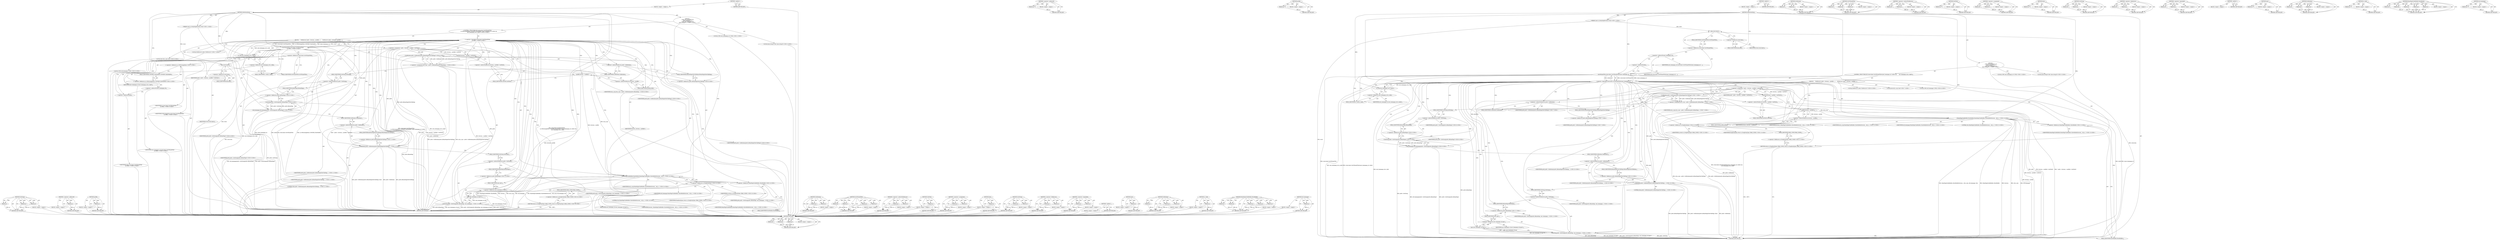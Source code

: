 digraph "old_homepage" {
vulnerable_188 [label=<(METHOD,SetString)>];
vulnerable_189 [label=<(PARAM,p1)>];
vulnerable_190 [label=<(PARAM,p2)>];
vulnerable_191 [label=<(PARAM,p3)>];
vulnerable_192 [label=<(BLOCK,&lt;empty&gt;,&lt;empty&gt;)>];
vulnerable_193 [label=<(METHOD_RETURN,ANY)>];
vulnerable_142 [label=<(METHOD,&lt;operator&gt;.addressOf)>];
vulnerable_143 [label=<(PARAM,p1)>];
vulnerable_144 [label=<(BLOCK,&lt;empty&gt;,&lt;empty&gt;)>];
vulnerable_145 [label=<(METHOD_RETURN,ANY)>];
vulnerable_164 [label=<(METHOD,profile)>];
vulnerable_165 [label=<(PARAM,p1)>];
vulnerable_166 [label=<(BLOCK,&lt;empty&gt;,&lt;empty&gt;)>];
vulnerable_167 [label=<(METHOD_RETURN,ANY)>];
vulnerable_6 [label=<(METHOD,&lt;global&gt;)<SUB>1</SUB>>];
vulnerable_7 [label=<(BLOCK,&lt;empty&gt;,&lt;empty&gt;)<SUB>1</SUB>>];
vulnerable_8 [label=<(METHOD,OnPerformDrop)<SUB>1</SUB>>];
vulnerable_9 [label="<(PARAM,const ui::DropTargetEvent&amp; event)<SUB>1</SUB>>"];
vulnerable_10 [label="<(BLOCK,{
   GURL new_homepage_url;
   base::string16 t...,{
   GURL new_homepage_url;
   base::string16 t...)<SUB>1</SUB>>"];
vulnerable_11 [label="<(LOCAL,GURL new_homepage_url: GURL)<SUB>2</SUB>>"];
vulnerable_12 [label="<(LOCAL,base.string16 title: base.string16)<SUB>3</SUB>>"];
vulnerable_13 [label=<(CONTROL_STRUCTURE,IF,if (event.data().GetURLAndTitle(&amp;new_homepage_url, &amp;title) &amp;&amp;
       new_homepage_url.is_valid()))<SUB>4</SUB>>];
vulnerable_14 [label=<(&lt;operator&gt;.logicalAnd,event.data().GetURLAndTitle(&amp;new_homepage_url, ...)<SUB>4</SUB>>];
vulnerable_15 [label=<(GetURLAndTitle,event.data().GetURLAndTitle(&amp;new_homepage_url, ...)<SUB>4</SUB>>];
vulnerable_16 [label=<(&lt;operator&gt;.fieldAccess,event.data().GetURLAndTitle)<SUB>4</SUB>>];
vulnerable_17 [label=<(data,event.data())<SUB>4</SUB>>];
vulnerable_18 [label=<(&lt;operator&gt;.fieldAccess,event.data)<SUB>4</SUB>>];
vulnerable_19 [label=<(IDENTIFIER,event,event.data())<SUB>4</SUB>>];
vulnerable_20 [label=<(FIELD_IDENTIFIER,data,data)<SUB>4</SUB>>];
vulnerable_21 [label=<(FIELD_IDENTIFIER,GetURLAndTitle,GetURLAndTitle)<SUB>4</SUB>>];
vulnerable_22 [label=<(&lt;operator&gt;.addressOf,&amp;new_homepage_url)<SUB>4</SUB>>];
vulnerable_23 [label=<(IDENTIFIER,new_homepage_url,event.data().GetURLAndTitle(&amp;new_homepage_url, ...)<SUB>4</SUB>>];
vulnerable_24 [label=<(&lt;operator&gt;.addressOf,&amp;title)<SUB>4</SUB>>];
vulnerable_25 [label=<(IDENTIFIER,title,event.data().GetURLAndTitle(&amp;new_homepage_url, ...)<SUB>4</SUB>>];
vulnerable_26 [label=<(is_valid,new_homepage_url.is_valid())<SUB>5</SUB>>];
vulnerable_27 [label=<(&lt;operator&gt;.fieldAccess,new_homepage_url.is_valid)<SUB>5</SUB>>];
vulnerable_28 [label=<(IDENTIFIER,new_homepage_url,new_homepage_url.is_valid())<SUB>5</SUB>>];
vulnerable_29 [label=<(FIELD_IDENTIFIER,is_valid,is_valid)<SUB>5</SUB>>];
vulnerable_30 [label=<(BLOCK,{
     PrefService* prefs = browser_-&gt;profile()...,{
     PrefService* prefs = browser_-&gt;profile()...)<SUB>5</SUB>>];
vulnerable_31 [label="<(LOCAL,PrefService* prefs: PrefService*)<SUB>6</SUB>>"];
vulnerable_32 [label=<(&lt;operator&gt;.assignment,* prefs = browser_-&gt;profile()-&gt;GetPrefs())<SUB>6</SUB>>];
vulnerable_33 [label=<(IDENTIFIER,prefs,* prefs = browser_-&gt;profile()-&gt;GetPrefs())<SUB>6</SUB>>];
vulnerable_34 [label=<(GetPrefs,browser_-&gt;profile()-&gt;GetPrefs())<SUB>6</SUB>>];
vulnerable_35 [label=<(&lt;operator&gt;.indirectFieldAccess,browser_-&gt;profile()-&gt;GetPrefs)<SUB>6</SUB>>];
vulnerable_36 [label=<(profile,browser_-&gt;profile())<SUB>6</SUB>>];
vulnerable_37 [label=<(&lt;operator&gt;.indirectFieldAccess,browser_-&gt;profile)<SUB>6</SUB>>];
vulnerable_38 [label=<(IDENTIFIER,browser_,browser_-&gt;profile())<SUB>6</SUB>>];
vulnerable_39 [label=<(FIELD_IDENTIFIER,profile,profile)<SUB>6</SUB>>];
vulnerable_40 [label=<(FIELD_IDENTIFIER,GetPrefs,GetPrefs)<SUB>6</SUB>>];
vulnerable_41 [label="<(LOCAL,bool old_is_ntp: bool)<SUB>7</SUB>>"];
vulnerable_42 [label="<(&lt;operator&gt;.assignment,old_is_ntp = prefs-&gt;GetBoolean(prefs::kHomePage...)<SUB>7</SUB>>"];
vulnerable_43 [label="<(IDENTIFIER,old_is_ntp,old_is_ntp = prefs-&gt;GetBoolean(prefs::kHomePage...)<SUB>7</SUB>>"];
vulnerable_44 [label="<(GetBoolean,prefs-&gt;GetBoolean(prefs::kHomePageIsNewTabPage))<SUB>7</SUB>>"];
vulnerable_45 [label=<(&lt;operator&gt;.indirectFieldAccess,prefs-&gt;GetBoolean)<SUB>7</SUB>>];
vulnerable_46 [label="<(IDENTIFIER,prefs,prefs-&gt;GetBoolean(prefs::kHomePageIsNewTabPage))<SUB>7</SUB>>"];
vulnerable_47 [label=<(FIELD_IDENTIFIER,GetBoolean,GetBoolean)<SUB>7</SUB>>];
vulnerable_48 [label="<(&lt;operator&gt;.fieldAccess,prefs::kHomePageIsNewTabPage)<SUB>7</SUB>>"];
vulnerable_49 [label="<(IDENTIFIER,prefs,prefs-&gt;GetBoolean(prefs::kHomePageIsNewTabPage))<SUB>7</SUB>>"];
vulnerable_50 [label=<(FIELD_IDENTIFIER,kHomePageIsNewTabPage,kHomePageIsNewTabPage)<SUB>7</SUB>>];
vulnerable_51 [label="<(LOCAL,GURL old_homepage: GURL)<SUB>8</SUB>>"];
vulnerable_52 [label="<(old_homepage,old_homepage(prefs-&gt;GetString(prefs::kHomePage)))<SUB>8</SUB>>"];
vulnerable_53 [label="<(GetString,prefs-&gt;GetString(prefs::kHomePage))<SUB>8</SUB>>"];
vulnerable_54 [label=<(&lt;operator&gt;.indirectFieldAccess,prefs-&gt;GetString)<SUB>8</SUB>>];
vulnerable_55 [label="<(IDENTIFIER,prefs,prefs-&gt;GetString(prefs::kHomePage))<SUB>8</SUB>>"];
vulnerable_56 [label=<(FIELD_IDENTIFIER,GetString,GetString)<SUB>8</SUB>>];
vulnerable_57 [label="<(&lt;operator&gt;.fieldAccess,prefs::kHomePage)<SUB>8</SUB>>"];
vulnerable_58 [label="<(IDENTIFIER,prefs,prefs-&gt;GetString(prefs::kHomePage))<SUB>8</SUB>>"];
vulnerable_59 [label=<(FIELD_IDENTIFIER,kHomePage,kHomePage)<SUB>8</SUB>>];
vulnerable_60 [label="<(SetBoolean,prefs-&gt;SetBoolean(prefs::kHomePageIsNewTabPage,...)<SUB>10</SUB>>"];
vulnerable_61 [label=<(&lt;operator&gt;.indirectFieldAccess,prefs-&gt;SetBoolean)<SUB>10</SUB>>];
vulnerable_62 [label="<(IDENTIFIER,prefs,prefs-&gt;SetBoolean(prefs::kHomePageIsNewTabPage,...)<SUB>10</SUB>>"];
vulnerable_63 [label=<(FIELD_IDENTIFIER,SetBoolean,SetBoolean)<SUB>10</SUB>>];
vulnerable_64 [label="<(&lt;operator&gt;.fieldAccess,prefs::kHomePageIsNewTabPage)<SUB>10</SUB>>"];
vulnerable_65 [label="<(IDENTIFIER,prefs,prefs-&gt;SetBoolean(prefs::kHomePageIsNewTabPage,...)<SUB>10</SUB>>"];
vulnerable_66 [label=<(FIELD_IDENTIFIER,kHomePageIsNewTabPage,kHomePageIsNewTabPage)<SUB>10</SUB>>];
vulnerable_67 [label="<(LITERAL,false,prefs-&gt;SetBoolean(prefs::kHomePageIsNewTabPage,...)<SUB>10</SUB>>"];
vulnerable_68 [label="<(SetString,prefs-&gt;SetString(prefs::kHomePage, new_homepage...)<SUB>11</SUB>>"];
vulnerable_69 [label=<(&lt;operator&gt;.indirectFieldAccess,prefs-&gt;SetString)<SUB>11</SUB>>];
vulnerable_70 [label="<(IDENTIFIER,prefs,prefs-&gt;SetString(prefs::kHomePage, new_homepage...)<SUB>11</SUB>>"];
vulnerable_71 [label=<(FIELD_IDENTIFIER,SetString,SetString)<SUB>11</SUB>>];
vulnerable_72 [label="<(&lt;operator&gt;.fieldAccess,prefs::kHomePage)<SUB>11</SUB>>"];
vulnerable_73 [label="<(IDENTIFIER,prefs,prefs-&gt;SetString(prefs::kHomePage, new_homepage...)<SUB>11</SUB>>"];
vulnerable_74 [label=<(FIELD_IDENTIFIER,kHomePage,kHomePage)<SUB>11</SUB>>];
vulnerable_75 [label=<(spec,new_homepage_url.spec())<SUB>11</SUB>>];
vulnerable_76 [label=<(&lt;operator&gt;.fieldAccess,new_homepage_url.spec)<SUB>11</SUB>>];
vulnerable_77 [label=<(IDENTIFIER,new_homepage_url,new_homepage_url.spec())<SUB>11</SUB>>];
vulnerable_78 [label=<(FIELD_IDENTIFIER,spec,spec)<SUB>11</SUB>>];
vulnerable_79 [label="<(HomePageUndoBubble.ShowBubble,HomePageUndoBubble::ShowBubble(browser_, old_is...)<SUB>13</SUB>>"];
vulnerable_80 [label="<(&lt;operator&gt;.fieldAccess,HomePageUndoBubble::ShowBubble)<SUB>13</SUB>>"];
vulnerable_81 [label="<(IDENTIFIER,HomePageUndoBubble,HomePageUndoBubble::ShowBubble(browser_, old_is...)<SUB>13</SUB>>"];
vulnerable_82 [label=<(FIELD_IDENTIFIER,ShowBubble,ShowBubble)<SUB>13</SUB>>];
vulnerable_83 [label="<(IDENTIFIER,browser_,HomePageUndoBubble::ShowBubble(browser_, old_is...)<SUB>13</SUB>>"];
vulnerable_84 [label="<(IDENTIFIER,old_is_ntp,HomePageUndoBubble::ShowBubble(browser_, old_is...)<SUB>13</SUB>>"];
vulnerable_85 [label="<(IDENTIFIER,old_homepage,HomePageUndoBubble::ShowBubble(browser_, old_is...)<SUB>13</SUB>>"];
vulnerable_86 [label="<(LITERAL,this,HomePageUndoBubble::ShowBubble(browser_, old_is...)<SUB>13</SUB>>"];
vulnerable_87 [label="<(RETURN,return ui::DragDropTypes::DRAG_NONE;,return ui::DragDropTypes::DRAG_NONE;)<SUB>15</SUB>>"];
vulnerable_88 [label="<(&lt;operator&gt;.fieldAccess,ui::DragDropTypes::DRAG_NONE)<SUB>15</SUB>>"];
vulnerable_89 [label="<(&lt;operator&gt;.fieldAccess,ui::DragDropTypes)<SUB>15</SUB>>"];
vulnerable_90 [label="<(IDENTIFIER,ui,return ui::DragDropTypes::DRAG_NONE;)<SUB>15</SUB>>"];
vulnerable_91 [label="<(IDENTIFIER,DragDropTypes,return ui::DragDropTypes::DRAG_NONE;)<SUB>15</SUB>>"];
vulnerable_92 [label=<(FIELD_IDENTIFIER,DRAG_NONE,DRAG_NONE)<SUB>15</SUB>>];
vulnerable_93 [label=<(METHOD_RETURN,int)<SUB>1</SUB>>];
vulnerable_95 [label=<(METHOD_RETURN,ANY)<SUB>1</SUB>>];
vulnerable_168 [label=<(METHOD,GetBoolean)>];
vulnerable_169 [label=<(PARAM,p1)>];
vulnerable_170 [label=<(PARAM,p2)>];
vulnerable_171 [label=<(BLOCK,&lt;empty&gt;,&lt;empty&gt;)>];
vulnerable_172 [label=<(METHOD_RETURN,ANY)>];
vulnerable_127 [label=<(METHOD,GetURLAndTitle)>];
vulnerable_128 [label=<(PARAM,p1)>];
vulnerable_129 [label=<(PARAM,p2)>];
vulnerable_130 [label=<(PARAM,p3)>];
vulnerable_131 [label=<(BLOCK,&lt;empty&gt;,&lt;empty&gt;)>];
vulnerable_132 [label=<(METHOD_RETURN,ANY)>];
vulnerable_159 [label=<(METHOD,&lt;operator&gt;.indirectFieldAccess)>];
vulnerable_160 [label=<(PARAM,p1)>];
vulnerable_161 [label=<(PARAM,p2)>];
vulnerable_162 [label=<(BLOCK,&lt;empty&gt;,&lt;empty&gt;)>];
vulnerable_163 [label=<(METHOD_RETURN,ANY)>];
vulnerable_155 [label=<(METHOD,GetPrefs)>];
vulnerable_156 [label=<(PARAM,p1)>];
vulnerable_157 [label=<(BLOCK,&lt;empty&gt;,&lt;empty&gt;)>];
vulnerable_158 [label=<(METHOD_RETURN,ANY)>];
vulnerable_150 [label=<(METHOD,&lt;operator&gt;.assignment)>];
vulnerable_151 [label=<(PARAM,p1)>];
vulnerable_152 [label=<(PARAM,p2)>];
vulnerable_153 [label=<(BLOCK,&lt;empty&gt;,&lt;empty&gt;)>];
vulnerable_154 [label=<(METHOD_RETURN,ANY)>];
vulnerable_138 [label=<(METHOD,data)>];
vulnerable_139 [label=<(PARAM,p1)>];
vulnerable_140 [label=<(BLOCK,&lt;empty&gt;,&lt;empty&gt;)>];
vulnerable_141 [label=<(METHOD_RETURN,ANY)>];
vulnerable_177 [label=<(METHOD,GetString)>];
vulnerable_178 [label=<(PARAM,p1)>];
vulnerable_179 [label=<(PARAM,p2)>];
vulnerable_180 [label=<(BLOCK,&lt;empty&gt;,&lt;empty&gt;)>];
vulnerable_181 [label=<(METHOD_RETURN,ANY)>];
vulnerable_133 [label=<(METHOD,&lt;operator&gt;.fieldAccess)>];
vulnerable_134 [label=<(PARAM,p1)>];
vulnerable_135 [label=<(PARAM,p2)>];
vulnerable_136 [label=<(BLOCK,&lt;empty&gt;,&lt;empty&gt;)>];
vulnerable_137 [label=<(METHOD_RETURN,ANY)>];
vulnerable_122 [label=<(METHOD,&lt;operator&gt;.logicalAnd)>];
vulnerable_123 [label=<(PARAM,p1)>];
vulnerable_124 [label=<(PARAM,p2)>];
vulnerable_125 [label=<(BLOCK,&lt;empty&gt;,&lt;empty&gt;)>];
vulnerable_126 [label=<(METHOD_RETURN,ANY)>];
vulnerable_116 [label=<(METHOD,&lt;global&gt;)<SUB>1</SUB>>];
vulnerable_117 [label=<(BLOCK,&lt;empty&gt;,&lt;empty&gt;)>];
vulnerable_118 [label=<(METHOD_RETURN,ANY)>];
vulnerable_194 [label=<(METHOD,spec)>];
vulnerable_195 [label=<(PARAM,p1)>];
vulnerable_196 [label=<(BLOCK,&lt;empty&gt;,&lt;empty&gt;)>];
vulnerable_197 [label=<(METHOD_RETURN,ANY)>];
vulnerable_182 [label=<(METHOD,SetBoolean)>];
vulnerable_183 [label=<(PARAM,p1)>];
vulnerable_184 [label=<(PARAM,p2)>];
vulnerable_185 [label=<(PARAM,p3)>];
vulnerable_186 [label=<(BLOCK,&lt;empty&gt;,&lt;empty&gt;)>];
vulnerable_187 [label=<(METHOD_RETURN,ANY)>];
vulnerable_146 [label=<(METHOD,is_valid)>];
vulnerable_147 [label=<(PARAM,p1)>];
vulnerable_148 [label=<(BLOCK,&lt;empty&gt;,&lt;empty&gt;)>];
vulnerable_149 [label=<(METHOD_RETURN,ANY)>];
vulnerable_198 [label=<(METHOD,HomePageUndoBubble.ShowBubble)>];
vulnerable_199 [label=<(PARAM,p1)>];
vulnerable_200 [label=<(PARAM,p2)>];
vulnerable_201 [label=<(PARAM,p3)>];
vulnerable_202 [label=<(PARAM,p4)>];
vulnerable_203 [label=<(PARAM,p5)>];
vulnerable_204 [label=<(BLOCK,&lt;empty&gt;,&lt;empty&gt;)>];
vulnerable_205 [label=<(METHOD_RETURN,ANY)>];
vulnerable_173 [label=<(METHOD,old_homepage)>];
vulnerable_174 [label=<(PARAM,p1)>];
vulnerable_175 [label=<(BLOCK,&lt;empty&gt;,&lt;empty&gt;)>];
vulnerable_176 [label=<(METHOD_RETURN,ANY)>];
fixed_196 [label=<(METHOD,SetString)>];
fixed_197 [label=<(PARAM,p1)>];
fixed_198 [label=<(PARAM,p2)>];
fixed_199 [label=<(PARAM,p3)>];
fixed_200 [label=<(BLOCK,&lt;empty&gt;,&lt;empty&gt;)>];
fixed_201 [label=<(METHOD_RETURN,ANY)>];
fixed_150 [label=<(METHOD,&lt;operator&gt;.addressOf)>];
fixed_151 [label=<(PARAM,p1)>];
fixed_152 [label=<(BLOCK,&lt;empty&gt;,&lt;empty&gt;)>];
fixed_153 [label=<(METHOD_RETURN,ANY)>];
fixed_172 [label=<(METHOD,profile)>];
fixed_173 [label=<(PARAM,p1)>];
fixed_174 [label=<(BLOCK,&lt;empty&gt;,&lt;empty&gt;)>];
fixed_175 [label=<(METHOD_RETURN,ANY)>];
fixed_6 [label=<(METHOD,&lt;global&gt;)<SUB>1</SUB>>];
fixed_7 [label=<(BLOCK,&lt;empty&gt;,&lt;empty&gt;)<SUB>1</SUB>>];
fixed_8 [label=<(METHOD,OnPerformDrop)<SUB>1</SUB>>];
fixed_9 [label="<(PARAM,const ui::DropTargetEvent&amp; event)<SUB>1</SUB>>"];
fixed_10 [label="<(BLOCK,{
   GURL new_homepage_url;
   base::string16 t...,{
   GURL new_homepage_url;
   base::string16 t...)<SUB>1</SUB>>"];
fixed_11 [label="<(LOCAL,GURL new_homepage_url: GURL)<SUB>2</SUB>>"];
fixed_12 [label="<(LOCAL,base.string16 title: base.string16)<SUB>3</SUB>>"];
fixed_13 [label="<(CONTROL_STRUCTURE,IF,if (event.data().GetURLAndTitle(
          ui::OSExchangeData::CONVERT_FILENAMES, &amp;new_homepage_url, &amp;title) &amp;&amp;
       new_homepage_url.is_valid()))<SUB>4</SUB>>"];
fixed_14 [label="<(&lt;operator&gt;.logicalAnd,event.data().GetURLAndTitle(
          ui::OSEx...)<SUB>4</SUB>>"];
fixed_15 [label="<(GetURLAndTitle,event.data().GetURLAndTitle(
          ui::OSEx...)<SUB>4</SUB>>"];
fixed_16 [label=<(&lt;operator&gt;.fieldAccess,event.data().GetURLAndTitle)<SUB>4</SUB>>];
fixed_17 [label=<(data,event.data())<SUB>4</SUB>>];
fixed_18 [label=<(&lt;operator&gt;.fieldAccess,event.data)<SUB>4</SUB>>];
fixed_19 [label=<(IDENTIFIER,event,event.data())<SUB>4</SUB>>];
fixed_20 [label=<(FIELD_IDENTIFIER,data,data)<SUB>4</SUB>>];
fixed_21 [label=<(FIELD_IDENTIFIER,GetURLAndTitle,GetURLAndTitle)<SUB>4</SUB>>];
fixed_22 [label="<(&lt;operator&gt;.fieldAccess,ui::OSExchangeData::CONVERT_FILENAMES)<SUB>5</SUB>>"];
fixed_23 [label="<(&lt;operator&gt;.fieldAccess,ui::OSExchangeData)<SUB>5</SUB>>"];
fixed_24 [label="<(IDENTIFIER,ui,event.data().GetURLAndTitle(
          ui::OSEx...)<SUB>5</SUB>>"];
fixed_25 [label="<(IDENTIFIER,OSExchangeData,event.data().GetURLAndTitle(
          ui::OSEx...)<SUB>5</SUB>>"];
fixed_26 [label=<(FIELD_IDENTIFIER,CONVERT_FILENAMES,CONVERT_FILENAMES)<SUB>5</SUB>>];
fixed_27 [label=<(&lt;operator&gt;.addressOf,&amp;new_homepage_url)<SUB>5</SUB>>];
fixed_28 [label="<(IDENTIFIER,new_homepage_url,event.data().GetURLAndTitle(
          ui::OSEx...)<SUB>5</SUB>>"];
fixed_29 [label=<(&lt;operator&gt;.addressOf,&amp;title)<SUB>5</SUB>>];
fixed_30 [label="<(IDENTIFIER,title,event.data().GetURLAndTitle(
          ui::OSEx...)<SUB>5</SUB>>"];
fixed_31 [label=<(is_valid,new_homepage_url.is_valid())<SUB>6</SUB>>];
fixed_32 [label=<(&lt;operator&gt;.fieldAccess,new_homepage_url.is_valid)<SUB>6</SUB>>];
fixed_33 [label=<(IDENTIFIER,new_homepage_url,new_homepage_url.is_valid())<SUB>6</SUB>>];
fixed_34 [label=<(FIELD_IDENTIFIER,is_valid,is_valid)<SUB>6</SUB>>];
fixed_35 [label=<(BLOCK,{
     PrefService* prefs = browser_-&gt;profile()...,{
     PrefService* prefs = browser_-&gt;profile()...)<SUB>6</SUB>>];
fixed_36 [label="<(LOCAL,PrefService* prefs: PrefService*)<SUB>7</SUB>>"];
fixed_37 [label=<(&lt;operator&gt;.assignment,* prefs = browser_-&gt;profile()-&gt;GetPrefs())<SUB>7</SUB>>];
fixed_38 [label=<(IDENTIFIER,prefs,* prefs = browser_-&gt;profile()-&gt;GetPrefs())<SUB>7</SUB>>];
fixed_39 [label=<(GetPrefs,browser_-&gt;profile()-&gt;GetPrefs())<SUB>7</SUB>>];
fixed_40 [label=<(&lt;operator&gt;.indirectFieldAccess,browser_-&gt;profile()-&gt;GetPrefs)<SUB>7</SUB>>];
fixed_41 [label=<(profile,browser_-&gt;profile())<SUB>7</SUB>>];
fixed_42 [label=<(&lt;operator&gt;.indirectFieldAccess,browser_-&gt;profile)<SUB>7</SUB>>];
fixed_43 [label=<(IDENTIFIER,browser_,browser_-&gt;profile())<SUB>7</SUB>>];
fixed_44 [label=<(FIELD_IDENTIFIER,profile,profile)<SUB>7</SUB>>];
fixed_45 [label=<(FIELD_IDENTIFIER,GetPrefs,GetPrefs)<SUB>7</SUB>>];
fixed_46 [label="<(LOCAL,bool old_is_ntp: bool)<SUB>8</SUB>>"];
fixed_47 [label="<(&lt;operator&gt;.assignment,old_is_ntp = prefs-&gt;GetBoolean(prefs::kHomePage...)<SUB>8</SUB>>"];
fixed_48 [label="<(IDENTIFIER,old_is_ntp,old_is_ntp = prefs-&gt;GetBoolean(prefs::kHomePage...)<SUB>8</SUB>>"];
fixed_49 [label="<(GetBoolean,prefs-&gt;GetBoolean(prefs::kHomePageIsNewTabPage))<SUB>8</SUB>>"];
fixed_50 [label=<(&lt;operator&gt;.indirectFieldAccess,prefs-&gt;GetBoolean)<SUB>8</SUB>>];
fixed_51 [label="<(IDENTIFIER,prefs,prefs-&gt;GetBoolean(prefs::kHomePageIsNewTabPage))<SUB>8</SUB>>"];
fixed_52 [label=<(FIELD_IDENTIFIER,GetBoolean,GetBoolean)<SUB>8</SUB>>];
fixed_53 [label="<(&lt;operator&gt;.fieldAccess,prefs::kHomePageIsNewTabPage)<SUB>8</SUB>>"];
fixed_54 [label="<(IDENTIFIER,prefs,prefs-&gt;GetBoolean(prefs::kHomePageIsNewTabPage))<SUB>8</SUB>>"];
fixed_55 [label=<(FIELD_IDENTIFIER,kHomePageIsNewTabPage,kHomePageIsNewTabPage)<SUB>8</SUB>>];
fixed_56 [label="<(LOCAL,GURL old_homepage: GURL)<SUB>9</SUB>>"];
fixed_57 [label="<(old_homepage,old_homepage(prefs-&gt;GetString(prefs::kHomePage)))<SUB>9</SUB>>"];
fixed_58 [label="<(GetString,prefs-&gt;GetString(prefs::kHomePage))<SUB>9</SUB>>"];
fixed_59 [label=<(&lt;operator&gt;.indirectFieldAccess,prefs-&gt;GetString)<SUB>9</SUB>>];
fixed_60 [label="<(IDENTIFIER,prefs,prefs-&gt;GetString(prefs::kHomePage))<SUB>9</SUB>>"];
fixed_61 [label=<(FIELD_IDENTIFIER,GetString,GetString)<SUB>9</SUB>>];
fixed_62 [label="<(&lt;operator&gt;.fieldAccess,prefs::kHomePage)<SUB>9</SUB>>"];
fixed_63 [label="<(IDENTIFIER,prefs,prefs-&gt;GetString(prefs::kHomePage))<SUB>9</SUB>>"];
fixed_64 [label=<(FIELD_IDENTIFIER,kHomePage,kHomePage)<SUB>9</SUB>>];
fixed_65 [label="<(SetBoolean,prefs-&gt;SetBoolean(prefs::kHomePageIsNewTabPage,...)<SUB>11</SUB>>"];
fixed_66 [label=<(&lt;operator&gt;.indirectFieldAccess,prefs-&gt;SetBoolean)<SUB>11</SUB>>];
fixed_67 [label="<(IDENTIFIER,prefs,prefs-&gt;SetBoolean(prefs::kHomePageIsNewTabPage,...)<SUB>11</SUB>>"];
fixed_68 [label=<(FIELD_IDENTIFIER,SetBoolean,SetBoolean)<SUB>11</SUB>>];
fixed_69 [label="<(&lt;operator&gt;.fieldAccess,prefs::kHomePageIsNewTabPage)<SUB>11</SUB>>"];
fixed_70 [label="<(IDENTIFIER,prefs,prefs-&gt;SetBoolean(prefs::kHomePageIsNewTabPage,...)<SUB>11</SUB>>"];
fixed_71 [label=<(FIELD_IDENTIFIER,kHomePageIsNewTabPage,kHomePageIsNewTabPage)<SUB>11</SUB>>];
fixed_72 [label="<(LITERAL,false,prefs-&gt;SetBoolean(prefs::kHomePageIsNewTabPage,...)<SUB>11</SUB>>"];
fixed_73 [label="<(SetString,prefs-&gt;SetString(prefs::kHomePage, new_homepage...)<SUB>12</SUB>>"];
fixed_74 [label=<(&lt;operator&gt;.indirectFieldAccess,prefs-&gt;SetString)<SUB>12</SUB>>];
fixed_75 [label="<(IDENTIFIER,prefs,prefs-&gt;SetString(prefs::kHomePage, new_homepage...)<SUB>12</SUB>>"];
fixed_76 [label=<(FIELD_IDENTIFIER,SetString,SetString)<SUB>12</SUB>>];
fixed_77 [label="<(&lt;operator&gt;.fieldAccess,prefs::kHomePage)<SUB>12</SUB>>"];
fixed_78 [label="<(IDENTIFIER,prefs,prefs-&gt;SetString(prefs::kHomePage, new_homepage...)<SUB>12</SUB>>"];
fixed_79 [label=<(FIELD_IDENTIFIER,kHomePage,kHomePage)<SUB>12</SUB>>];
fixed_80 [label=<(spec,new_homepage_url.spec())<SUB>12</SUB>>];
fixed_81 [label=<(&lt;operator&gt;.fieldAccess,new_homepage_url.spec)<SUB>12</SUB>>];
fixed_82 [label=<(IDENTIFIER,new_homepage_url,new_homepage_url.spec())<SUB>12</SUB>>];
fixed_83 [label=<(FIELD_IDENTIFIER,spec,spec)<SUB>12</SUB>>];
fixed_84 [label="<(HomePageUndoBubble.ShowBubble,HomePageUndoBubble::ShowBubble(browser_, old_is...)<SUB>14</SUB>>"];
fixed_85 [label="<(&lt;operator&gt;.fieldAccess,HomePageUndoBubble::ShowBubble)<SUB>14</SUB>>"];
fixed_86 [label="<(IDENTIFIER,HomePageUndoBubble,HomePageUndoBubble::ShowBubble(browser_, old_is...)<SUB>14</SUB>>"];
fixed_87 [label=<(FIELD_IDENTIFIER,ShowBubble,ShowBubble)<SUB>14</SUB>>];
fixed_88 [label="<(IDENTIFIER,browser_,HomePageUndoBubble::ShowBubble(browser_, old_is...)<SUB>14</SUB>>"];
fixed_89 [label="<(IDENTIFIER,old_is_ntp,HomePageUndoBubble::ShowBubble(browser_, old_is...)<SUB>14</SUB>>"];
fixed_90 [label="<(IDENTIFIER,old_homepage,HomePageUndoBubble::ShowBubble(browser_, old_is...)<SUB>14</SUB>>"];
fixed_91 [label="<(LITERAL,this,HomePageUndoBubble::ShowBubble(browser_, old_is...)<SUB>14</SUB>>"];
fixed_92 [label="<(RETURN,return ui::DragDropTypes::DRAG_NONE;,return ui::DragDropTypes::DRAG_NONE;)<SUB>16</SUB>>"];
fixed_93 [label="<(&lt;operator&gt;.fieldAccess,ui::DragDropTypes::DRAG_NONE)<SUB>16</SUB>>"];
fixed_94 [label="<(&lt;operator&gt;.fieldAccess,ui::DragDropTypes)<SUB>16</SUB>>"];
fixed_95 [label="<(IDENTIFIER,ui,return ui::DragDropTypes::DRAG_NONE;)<SUB>16</SUB>>"];
fixed_96 [label="<(IDENTIFIER,DragDropTypes,return ui::DragDropTypes::DRAG_NONE;)<SUB>16</SUB>>"];
fixed_97 [label=<(FIELD_IDENTIFIER,DRAG_NONE,DRAG_NONE)<SUB>16</SUB>>];
fixed_98 [label=<(METHOD_RETURN,int)<SUB>1</SUB>>];
fixed_100 [label=<(METHOD_RETURN,ANY)<SUB>1</SUB>>];
fixed_176 [label=<(METHOD,GetBoolean)>];
fixed_177 [label=<(PARAM,p1)>];
fixed_178 [label=<(PARAM,p2)>];
fixed_179 [label=<(BLOCK,&lt;empty&gt;,&lt;empty&gt;)>];
fixed_180 [label=<(METHOD_RETURN,ANY)>];
fixed_134 [label=<(METHOD,GetURLAndTitle)>];
fixed_135 [label=<(PARAM,p1)>];
fixed_136 [label=<(PARAM,p2)>];
fixed_137 [label=<(PARAM,p3)>];
fixed_138 [label=<(PARAM,p4)>];
fixed_139 [label=<(BLOCK,&lt;empty&gt;,&lt;empty&gt;)>];
fixed_140 [label=<(METHOD_RETURN,ANY)>];
fixed_167 [label=<(METHOD,&lt;operator&gt;.indirectFieldAccess)>];
fixed_168 [label=<(PARAM,p1)>];
fixed_169 [label=<(PARAM,p2)>];
fixed_170 [label=<(BLOCK,&lt;empty&gt;,&lt;empty&gt;)>];
fixed_171 [label=<(METHOD_RETURN,ANY)>];
fixed_163 [label=<(METHOD,GetPrefs)>];
fixed_164 [label=<(PARAM,p1)>];
fixed_165 [label=<(BLOCK,&lt;empty&gt;,&lt;empty&gt;)>];
fixed_166 [label=<(METHOD_RETURN,ANY)>];
fixed_158 [label=<(METHOD,&lt;operator&gt;.assignment)>];
fixed_159 [label=<(PARAM,p1)>];
fixed_160 [label=<(PARAM,p2)>];
fixed_161 [label=<(BLOCK,&lt;empty&gt;,&lt;empty&gt;)>];
fixed_162 [label=<(METHOD_RETURN,ANY)>];
fixed_146 [label=<(METHOD,data)>];
fixed_147 [label=<(PARAM,p1)>];
fixed_148 [label=<(BLOCK,&lt;empty&gt;,&lt;empty&gt;)>];
fixed_149 [label=<(METHOD_RETURN,ANY)>];
fixed_185 [label=<(METHOD,GetString)>];
fixed_186 [label=<(PARAM,p1)>];
fixed_187 [label=<(PARAM,p2)>];
fixed_188 [label=<(BLOCK,&lt;empty&gt;,&lt;empty&gt;)>];
fixed_189 [label=<(METHOD_RETURN,ANY)>];
fixed_141 [label=<(METHOD,&lt;operator&gt;.fieldAccess)>];
fixed_142 [label=<(PARAM,p1)>];
fixed_143 [label=<(PARAM,p2)>];
fixed_144 [label=<(BLOCK,&lt;empty&gt;,&lt;empty&gt;)>];
fixed_145 [label=<(METHOD_RETURN,ANY)>];
fixed_129 [label=<(METHOD,&lt;operator&gt;.logicalAnd)>];
fixed_130 [label=<(PARAM,p1)>];
fixed_131 [label=<(PARAM,p2)>];
fixed_132 [label=<(BLOCK,&lt;empty&gt;,&lt;empty&gt;)>];
fixed_133 [label=<(METHOD_RETURN,ANY)>];
fixed_123 [label=<(METHOD,&lt;global&gt;)<SUB>1</SUB>>];
fixed_124 [label=<(BLOCK,&lt;empty&gt;,&lt;empty&gt;)>];
fixed_125 [label=<(METHOD_RETURN,ANY)>];
fixed_202 [label=<(METHOD,spec)>];
fixed_203 [label=<(PARAM,p1)>];
fixed_204 [label=<(BLOCK,&lt;empty&gt;,&lt;empty&gt;)>];
fixed_205 [label=<(METHOD_RETURN,ANY)>];
fixed_190 [label=<(METHOD,SetBoolean)>];
fixed_191 [label=<(PARAM,p1)>];
fixed_192 [label=<(PARAM,p2)>];
fixed_193 [label=<(PARAM,p3)>];
fixed_194 [label=<(BLOCK,&lt;empty&gt;,&lt;empty&gt;)>];
fixed_195 [label=<(METHOD_RETURN,ANY)>];
fixed_154 [label=<(METHOD,is_valid)>];
fixed_155 [label=<(PARAM,p1)>];
fixed_156 [label=<(BLOCK,&lt;empty&gt;,&lt;empty&gt;)>];
fixed_157 [label=<(METHOD_RETURN,ANY)>];
fixed_206 [label=<(METHOD,HomePageUndoBubble.ShowBubble)>];
fixed_207 [label=<(PARAM,p1)>];
fixed_208 [label=<(PARAM,p2)>];
fixed_209 [label=<(PARAM,p3)>];
fixed_210 [label=<(PARAM,p4)>];
fixed_211 [label=<(PARAM,p5)>];
fixed_212 [label=<(BLOCK,&lt;empty&gt;,&lt;empty&gt;)>];
fixed_213 [label=<(METHOD_RETURN,ANY)>];
fixed_181 [label=<(METHOD,old_homepage)>];
fixed_182 [label=<(PARAM,p1)>];
fixed_183 [label=<(BLOCK,&lt;empty&gt;,&lt;empty&gt;)>];
fixed_184 [label=<(METHOD_RETURN,ANY)>];
vulnerable_188 -> vulnerable_189  [key=0, label="AST: "];
vulnerable_188 -> vulnerable_189  [key=1, label="DDG: "];
vulnerable_188 -> vulnerable_192  [key=0, label="AST: "];
vulnerable_188 -> vulnerable_190  [key=0, label="AST: "];
vulnerable_188 -> vulnerable_190  [key=1, label="DDG: "];
vulnerable_188 -> vulnerable_193  [key=0, label="AST: "];
vulnerable_188 -> vulnerable_193  [key=1, label="CFG: "];
vulnerable_188 -> vulnerable_191  [key=0, label="AST: "];
vulnerable_188 -> vulnerable_191  [key=1, label="DDG: "];
vulnerable_189 -> vulnerable_193  [key=0, label="DDG: p1"];
vulnerable_190 -> vulnerable_193  [key=0, label="DDG: p2"];
vulnerable_191 -> vulnerable_193  [key=0, label="DDG: p3"];
vulnerable_142 -> vulnerable_143  [key=0, label="AST: "];
vulnerable_142 -> vulnerable_143  [key=1, label="DDG: "];
vulnerable_142 -> vulnerable_144  [key=0, label="AST: "];
vulnerable_142 -> vulnerable_145  [key=0, label="AST: "];
vulnerable_142 -> vulnerable_145  [key=1, label="CFG: "];
vulnerable_143 -> vulnerable_145  [key=0, label="DDG: p1"];
vulnerable_164 -> vulnerable_165  [key=0, label="AST: "];
vulnerable_164 -> vulnerable_165  [key=1, label="DDG: "];
vulnerable_164 -> vulnerable_166  [key=0, label="AST: "];
vulnerable_164 -> vulnerable_167  [key=0, label="AST: "];
vulnerable_164 -> vulnerable_167  [key=1, label="CFG: "];
vulnerable_165 -> vulnerable_167  [key=0, label="DDG: p1"];
vulnerable_6 -> vulnerable_7  [key=0, label="AST: "];
vulnerable_6 -> vulnerable_95  [key=0, label="AST: "];
vulnerable_6 -> vulnerable_95  [key=1, label="CFG: "];
vulnerable_7 -> vulnerable_8  [key=0, label="AST: "];
vulnerable_8 -> vulnerable_9  [key=0, label="AST: "];
vulnerable_8 -> vulnerable_9  [key=1, label="DDG: "];
vulnerable_8 -> vulnerable_10  [key=0, label="AST: "];
vulnerable_8 -> vulnerable_93  [key=0, label="AST: "];
vulnerable_8 -> vulnerable_20  [key=0, label="CFG: "];
vulnerable_8 -> vulnerable_87  [key=0, label="DDG: "];
vulnerable_8 -> vulnerable_15  [key=0, label="DDG: "];
vulnerable_8 -> vulnerable_26  [key=0, label="DDG: "];
vulnerable_8 -> vulnerable_60  [key=0, label="DDG: "];
vulnerable_8 -> vulnerable_79  [key=0, label="DDG: "];
vulnerable_8 -> vulnerable_75  [key=0, label="DDG: "];
vulnerable_9 -> vulnerable_93  [key=0, label="DDG: event"];
vulnerable_9 -> vulnerable_17  [key=0, label="DDG: event"];
vulnerable_10 -> vulnerable_11  [key=0, label="AST: "];
vulnerable_10 -> vulnerable_12  [key=0, label="AST: "];
vulnerable_10 -> vulnerable_13  [key=0, label="AST: "];
vulnerable_10 -> vulnerable_87  [key=0, label="AST: "];
vulnerable_13 -> vulnerable_14  [key=0, label="AST: "];
vulnerable_13 -> vulnerable_30  [key=0, label="AST: "];
vulnerable_14 -> vulnerable_15  [key=0, label="AST: "];
vulnerable_14 -> vulnerable_26  [key=0, label="AST: "];
vulnerable_14 -> vulnerable_39  [key=0, label="CFG: "];
vulnerable_14 -> vulnerable_39  [key=1, label="CDG: "];
vulnerable_14 -> vulnerable_89  [key=0, label="CFG: "];
vulnerable_14 -> vulnerable_93  [key=0, label="DDG: event.data().GetURLAndTitle(&amp;new_homepage_url, &amp;title)"];
vulnerable_14 -> vulnerable_93  [key=1, label="DDG: new_homepage_url.is_valid()"];
vulnerable_14 -> vulnerable_93  [key=2, label="DDG: event.data().GetURLAndTitle(&amp;new_homepage_url, &amp;title) &amp;&amp;
       new_homepage_url.is_valid()"];
vulnerable_14 -> vulnerable_47  [key=0, label="CDG: "];
vulnerable_14 -> vulnerable_34  [key=0, label="CDG: "];
vulnerable_14 -> vulnerable_48  [key=0, label="CDG: "];
vulnerable_14 -> vulnerable_32  [key=0, label="CDG: "];
vulnerable_14 -> vulnerable_68  [key=0, label="CDG: "];
vulnerable_14 -> vulnerable_60  [key=0, label="CDG: "];
vulnerable_14 -> vulnerable_64  [key=0, label="CDG: "];
vulnerable_14 -> vulnerable_42  [key=0, label="CDG: "];
vulnerable_14 -> vulnerable_57  [key=0, label="CDG: "];
vulnerable_14 -> vulnerable_66  [key=0, label="CDG: "];
vulnerable_14 -> vulnerable_75  [key=0, label="CDG: "];
vulnerable_14 -> vulnerable_52  [key=0, label="CDG: "];
vulnerable_14 -> vulnerable_37  [key=0, label="CDG: "];
vulnerable_14 -> vulnerable_72  [key=0, label="CDG: "];
vulnerable_14 -> vulnerable_56  [key=0, label="CDG: "];
vulnerable_14 -> vulnerable_69  [key=0, label="CDG: "];
vulnerable_14 -> vulnerable_74  [key=0, label="CDG: "];
vulnerable_14 -> vulnerable_45  [key=0, label="CDG: "];
vulnerable_14 -> vulnerable_40  [key=0, label="CDG: "];
vulnerable_14 -> vulnerable_76  [key=0, label="CDG: "];
vulnerable_14 -> vulnerable_50  [key=0, label="CDG: "];
vulnerable_14 -> vulnerable_59  [key=0, label="CDG: "];
vulnerable_14 -> vulnerable_44  [key=0, label="CDG: "];
vulnerable_14 -> vulnerable_35  [key=0, label="CDG: "];
vulnerable_14 -> vulnerable_82  [key=0, label="CDG: "];
vulnerable_14 -> vulnerable_54  [key=0, label="CDG: "];
vulnerable_14 -> vulnerable_79  [key=0, label="CDG: "];
vulnerable_14 -> vulnerable_80  [key=0, label="CDG: "];
vulnerable_14 -> vulnerable_61  [key=0, label="CDG: "];
vulnerable_14 -> vulnerable_71  [key=0, label="CDG: "];
vulnerable_14 -> vulnerable_36  [key=0, label="CDG: "];
vulnerable_14 -> vulnerable_53  [key=0, label="CDG: "];
vulnerable_14 -> vulnerable_63  [key=0, label="CDG: "];
vulnerable_14 -> vulnerable_78  [key=0, label="CDG: "];
vulnerable_15 -> vulnerable_16  [key=0, label="AST: "];
vulnerable_15 -> vulnerable_22  [key=0, label="AST: "];
vulnerable_15 -> vulnerable_24  [key=0, label="AST: "];
vulnerable_15 -> vulnerable_14  [key=0, label="CFG: "];
vulnerable_15 -> vulnerable_14  [key=1, label="DDG: event.data().GetURLAndTitle"];
vulnerable_15 -> vulnerable_14  [key=2, label="DDG: &amp;new_homepage_url"];
vulnerable_15 -> vulnerable_14  [key=3, label="DDG: &amp;title"];
vulnerable_15 -> vulnerable_29  [key=0, label="CFG: "];
vulnerable_15 -> vulnerable_29  [key=1, label="CDG: "];
vulnerable_15 -> vulnerable_93  [key=0, label="DDG: event.data().GetURLAndTitle"];
vulnerable_15 -> vulnerable_93  [key=1, label="DDG: &amp;new_homepage_url"];
vulnerable_15 -> vulnerable_93  [key=2, label="DDG: &amp;title"];
vulnerable_15 -> vulnerable_26  [key=0, label="CDG: "];
vulnerable_15 -> vulnerable_27  [key=0, label="CDG: "];
vulnerable_16 -> vulnerable_17  [key=0, label="AST: "];
vulnerable_16 -> vulnerable_21  [key=0, label="AST: "];
vulnerable_16 -> vulnerable_22  [key=0, label="CFG: "];
vulnerable_17 -> vulnerable_18  [key=0, label="AST: "];
vulnerable_17 -> vulnerable_21  [key=0, label="CFG: "];
vulnerable_17 -> vulnerable_93  [key=0, label="DDG: event.data"];
vulnerable_18 -> vulnerable_19  [key=0, label="AST: "];
vulnerable_18 -> vulnerable_20  [key=0, label="AST: "];
vulnerable_18 -> vulnerable_17  [key=0, label="CFG: "];
vulnerable_20 -> vulnerable_18  [key=0, label="CFG: "];
vulnerable_21 -> vulnerable_16  [key=0, label="CFG: "];
vulnerable_22 -> vulnerable_23  [key=0, label="AST: "];
vulnerable_22 -> vulnerable_24  [key=0, label="CFG: "];
vulnerable_24 -> vulnerable_25  [key=0, label="AST: "];
vulnerable_24 -> vulnerable_15  [key=0, label="CFG: "];
vulnerable_26 -> vulnerable_27  [key=0, label="AST: "];
vulnerable_26 -> vulnerable_14  [key=0, label="CFG: "];
vulnerable_26 -> vulnerable_14  [key=1, label="DDG: new_homepage_url.is_valid"];
vulnerable_26 -> vulnerable_93  [key=0, label="DDG: new_homepage_url.is_valid"];
vulnerable_27 -> vulnerable_28  [key=0, label="AST: "];
vulnerable_27 -> vulnerable_29  [key=0, label="AST: "];
vulnerable_27 -> vulnerable_26  [key=0, label="CFG: "];
vulnerable_29 -> vulnerable_27  [key=0, label="CFG: "];
vulnerable_30 -> vulnerable_31  [key=0, label="AST: "];
vulnerable_30 -> vulnerable_32  [key=0, label="AST: "];
vulnerable_30 -> vulnerable_41  [key=0, label="AST: "];
vulnerable_30 -> vulnerable_42  [key=0, label="AST: "];
vulnerable_30 -> vulnerable_51  [key=0, label="AST: "];
vulnerable_30 -> vulnerable_52  [key=0, label="AST: "];
vulnerable_30 -> vulnerable_60  [key=0, label="AST: "];
vulnerable_30 -> vulnerable_68  [key=0, label="AST: "];
vulnerable_30 -> vulnerable_79  [key=0, label="AST: "];
vulnerable_32 -> vulnerable_33  [key=0, label="AST: "];
vulnerable_32 -> vulnerable_34  [key=0, label="AST: "];
vulnerable_32 -> vulnerable_47  [key=0, label="CFG: "];
vulnerable_32 -> vulnerable_93  [key=0, label="DDG: prefs"];
vulnerable_32 -> vulnerable_93  [key=1, label="DDG: browser_-&gt;profile()-&gt;GetPrefs()"];
vulnerable_32 -> vulnerable_93  [key=2, label="DDG: * prefs = browser_-&gt;profile()-&gt;GetPrefs()"];
vulnerable_32 -> vulnerable_60  [key=0, label="DDG: prefs"];
vulnerable_32 -> vulnerable_68  [key=0, label="DDG: prefs"];
vulnerable_32 -> vulnerable_44  [key=0, label="DDG: prefs"];
vulnerable_32 -> vulnerable_53  [key=0, label="DDG: prefs"];
vulnerable_34 -> vulnerable_35  [key=0, label="AST: "];
vulnerable_34 -> vulnerable_32  [key=0, label="CFG: "];
vulnerable_34 -> vulnerable_32  [key=1, label="DDG: browser_-&gt;profile()-&gt;GetPrefs"];
vulnerable_34 -> vulnerable_93  [key=0, label="DDG: browser_-&gt;profile()-&gt;GetPrefs"];
vulnerable_35 -> vulnerable_36  [key=0, label="AST: "];
vulnerable_35 -> vulnerable_40  [key=0, label="AST: "];
vulnerable_35 -> vulnerable_34  [key=0, label="CFG: "];
vulnerable_36 -> vulnerable_37  [key=0, label="AST: "];
vulnerable_36 -> vulnerable_40  [key=0, label="CFG: "];
vulnerable_36 -> vulnerable_93  [key=0, label="DDG: browser_-&gt;profile"];
vulnerable_36 -> vulnerable_79  [key=0, label="DDG: browser_-&gt;profile"];
vulnerable_37 -> vulnerable_38  [key=0, label="AST: "];
vulnerable_37 -> vulnerable_39  [key=0, label="AST: "];
vulnerable_37 -> vulnerable_36  [key=0, label="CFG: "];
vulnerable_39 -> vulnerable_37  [key=0, label="CFG: "];
vulnerable_40 -> vulnerable_35  [key=0, label="CFG: "];
vulnerable_42 -> vulnerable_43  [key=0, label="AST: "];
vulnerable_42 -> vulnerable_44  [key=0, label="AST: "];
vulnerable_42 -> vulnerable_56  [key=0, label="CFG: "];
vulnerable_42 -> vulnerable_93  [key=0, label="DDG: prefs-&gt;GetBoolean(prefs::kHomePageIsNewTabPage)"];
vulnerable_42 -> vulnerable_93  [key=1, label="DDG: old_is_ntp = prefs-&gt;GetBoolean(prefs::kHomePageIsNewTabPage)"];
vulnerable_42 -> vulnerable_79  [key=0, label="DDG: old_is_ntp"];
vulnerable_44 -> vulnerable_45  [key=0, label="AST: "];
vulnerable_44 -> vulnerable_48  [key=0, label="AST: "];
vulnerable_44 -> vulnerable_42  [key=0, label="CFG: "];
vulnerable_44 -> vulnerable_42  [key=1, label="DDG: prefs-&gt;GetBoolean"];
vulnerable_44 -> vulnerable_42  [key=2, label="DDG: prefs::kHomePageIsNewTabPage"];
vulnerable_44 -> vulnerable_93  [key=0, label="DDG: prefs-&gt;GetBoolean"];
vulnerable_44 -> vulnerable_60  [key=0, label="DDG: prefs::kHomePageIsNewTabPage"];
vulnerable_45 -> vulnerable_46  [key=0, label="AST: "];
vulnerable_45 -> vulnerable_47  [key=0, label="AST: "];
vulnerable_45 -> vulnerable_50  [key=0, label="CFG: "];
vulnerable_47 -> vulnerable_45  [key=0, label="CFG: "];
vulnerable_48 -> vulnerable_49  [key=0, label="AST: "];
vulnerable_48 -> vulnerable_50  [key=0, label="AST: "];
vulnerable_48 -> vulnerable_44  [key=0, label="CFG: "];
vulnerable_50 -> vulnerable_48  [key=0, label="CFG: "];
vulnerable_52 -> vulnerable_53  [key=0, label="AST: "];
vulnerable_52 -> vulnerable_63  [key=0, label="CFG: "];
vulnerable_52 -> vulnerable_93  [key=0, label="DDG: prefs-&gt;GetString(prefs::kHomePage)"];
vulnerable_52 -> vulnerable_93  [key=1, label="DDG: old_homepage(prefs-&gt;GetString(prefs::kHomePage))"];
vulnerable_53 -> vulnerable_54  [key=0, label="AST: "];
vulnerable_53 -> vulnerable_57  [key=0, label="AST: "];
vulnerable_53 -> vulnerable_52  [key=0, label="CFG: "];
vulnerable_53 -> vulnerable_52  [key=1, label="DDG: prefs-&gt;GetString"];
vulnerable_53 -> vulnerable_52  [key=2, label="DDG: prefs::kHomePage"];
vulnerable_53 -> vulnerable_93  [key=0, label="DDG: prefs-&gt;GetString"];
vulnerable_53 -> vulnerable_68  [key=0, label="DDG: prefs::kHomePage"];
vulnerable_54 -> vulnerable_55  [key=0, label="AST: "];
vulnerable_54 -> vulnerable_56  [key=0, label="AST: "];
vulnerable_54 -> vulnerable_59  [key=0, label="CFG: "];
vulnerable_56 -> vulnerable_54  [key=0, label="CFG: "];
vulnerable_57 -> vulnerable_58  [key=0, label="AST: "];
vulnerable_57 -> vulnerable_59  [key=0, label="AST: "];
vulnerable_57 -> vulnerable_53  [key=0, label="CFG: "];
vulnerable_59 -> vulnerable_57  [key=0, label="CFG: "];
vulnerable_60 -> vulnerable_61  [key=0, label="AST: "];
vulnerable_60 -> vulnerable_64  [key=0, label="AST: "];
vulnerable_60 -> vulnerable_67  [key=0, label="AST: "];
vulnerable_60 -> vulnerable_71  [key=0, label="CFG: "];
vulnerable_60 -> vulnerable_93  [key=0, label="DDG: prefs-&gt;SetBoolean"];
vulnerable_60 -> vulnerable_93  [key=1, label="DDG: prefs::kHomePageIsNewTabPage"];
vulnerable_60 -> vulnerable_93  [key=2, label="DDG: prefs-&gt;SetBoolean(prefs::kHomePageIsNewTabPage, false)"];
vulnerable_61 -> vulnerable_62  [key=0, label="AST: "];
vulnerable_61 -> vulnerable_63  [key=0, label="AST: "];
vulnerable_61 -> vulnerable_66  [key=0, label="CFG: "];
vulnerable_63 -> vulnerable_61  [key=0, label="CFG: "];
vulnerable_64 -> vulnerable_65  [key=0, label="AST: "];
vulnerable_64 -> vulnerable_66  [key=0, label="AST: "];
vulnerable_64 -> vulnerable_60  [key=0, label="CFG: "];
vulnerable_66 -> vulnerable_64  [key=0, label="CFG: "];
vulnerable_68 -> vulnerable_69  [key=0, label="AST: "];
vulnerable_68 -> vulnerable_72  [key=0, label="AST: "];
vulnerable_68 -> vulnerable_75  [key=0, label="AST: "];
vulnerable_68 -> vulnerable_82  [key=0, label="CFG: "];
vulnerable_68 -> vulnerable_93  [key=0, label="DDG: prefs-&gt;SetString"];
vulnerable_68 -> vulnerable_93  [key=1, label="DDG: prefs::kHomePage"];
vulnerable_68 -> vulnerable_93  [key=2, label="DDG: new_homepage_url.spec()"];
vulnerable_68 -> vulnerable_93  [key=3, label="DDG: prefs-&gt;SetString(prefs::kHomePage, new_homepage_url.spec())"];
vulnerable_69 -> vulnerable_70  [key=0, label="AST: "];
vulnerable_69 -> vulnerable_71  [key=0, label="AST: "];
vulnerable_69 -> vulnerable_74  [key=0, label="CFG: "];
vulnerable_71 -> vulnerable_69  [key=0, label="CFG: "];
vulnerable_72 -> vulnerable_73  [key=0, label="AST: "];
vulnerable_72 -> vulnerable_74  [key=0, label="AST: "];
vulnerable_72 -> vulnerable_78  [key=0, label="CFG: "];
vulnerable_74 -> vulnerable_72  [key=0, label="CFG: "];
vulnerable_75 -> vulnerable_76  [key=0, label="AST: "];
vulnerable_75 -> vulnerable_68  [key=0, label="CFG: "];
vulnerable_75 -> vulnerable_68  [key=1, label="DDG: new_homepage_url.spec"];
vulnerable_75 -> vulnerable_93  [key=0, label="DDG: new_homepage_url.spec"];
vulnerable_76 -> vulnerable_77  [key=0, label="AST: "];
vulnerable_76 -> vulnerable_78  [key=0, label="AST: "];
vulnerable_76 -> vulnerable_75  [key=0, label="CFG: "];
vulnerable_78 -> vulnerable_76  [key=0, label="CFG: "];
vulnerable_79 -> vulnerable_80  [key=0, label="AST: "];
vulnerable_79 -> vulnerable_83  [key=0, label="AST: "];
vulnerable_79 -> vulnerable_84  [key=0, label="AST: "];
vulnerable_79 -> vulnerable_85  [key=0, label="AST: "];
vulnerable_79 -> vulnerable_86  [key=0, label="AST: "];
vulnerable_79 -> vulnerable_89  [key=0, label="CFG: "];
vulnerable_79 -> vulnerable_93  [key=0, label="DDG: HomePageUndoBubble::ShowBubble"];
vulnerable_79 -> vulnerable_93  [key=1, label="DDG: browser_"];
vulnerable_79 -> vulnerable_93  [key=2, label="DDG: old_is_ntp"];
vulnerable_79 -> vulnerable_93  [key=3, label="DDG: old_homepage"];
vulnerable_79 -> vulnerable_93  [key=4, label="DDG: HomePageUndoBubble::ShowBubble(browser_, old_is_ntp, old_homepage, this)"];
vulnerable_80 -> vulnerable_81  [key=0, label="AST: "];
vulnerable_80 -> vulnerable_82  [key=0, label="AST: "];
vulnerable_80 -> vulnerable_79  [key=0, label="CFG: "];
vulnerable_82 -> vulnerable_80  [key=0, label="CFG: "];
vulnerable_87 -> vulnerable_88  [key=0, label="AST: "];
vulnerable_87 -> vulnerable_93  [key=0, label="CFG: "];
vulnerable_87 -> vulnerable_93  [key=1, label="DDG: &lt;RET&gt;"];
vulnerable_88 -> vulnerable_89  [key=0, label="AST: "];
vulnerable_88 -> vulnerable_92  [key=0, label="AST: "];
vulnerable_88 -> vulnerable_87  [key=0, label="CFG: "];
vulnerable_89 -> vulnerable_90  [key=0, label="AST: "];
vulnerable_89 -> vulnerable_91  [key=0, label="AST: "];
vulnerable_89 -> vulnerable_92  [key=0, label="CFG: "];
vulnerable_92 -> vulnerable_88  [key=0, label="CFG: "];
vulnerable_168 -> vulnerable_169  [key=0, label="AST: "];
vulnerable_168 -> vulnerable_169  [key=1, label="DDG: "];
vulnerable_168 -> vulnerable_171  [key=0, label="AST: "];
vulnerable_168 -> vulnerable_170  [key=0, label="AST: "];
vulnerable_168 -> vulnerable_170  [key=1, label="DDG: "];
vulnerable_168 -> vulnerable_172  [key=0, label="AST: "];
vulnerable_168 -> vulnerable_172  [key=1, label="CFG: "];
vulnerable_169 -> vulnerable_172  [key=0, label="DDG: p1"];
vulnerable_170 -> vulnerable_172  [key=0, label="DDG: p2"];
vulnerable_127 -> vulnerable_128  [key=0, label="AST: "];
vulnerable_127 -> vulnerable_128  [key=1, label="DDG: "];
vulnerable_127 -> vulnerable_131  [key=0, label="AST: "];
vulnerable_127 -> vulnerable_129  [key=0, label="AST: "];
vulnerable_127 -> vulnerable_129  [key=1, label="DDG: "];
vulnerable_127 -> vulnerable_132  [key=0, label="AST: "];
vulnerable_127 -> vulnerable_132  [key=1, label="CFG: "];
vulnerable_127 -> vulnerable_130  [key=0, label="AST: "];
vulnerable_127 -> vulnerable_130  [key=1, label="DDG: "];
vulnerable_128 -> vulnerable_132  [key=0, label="DDG: p1"];
vulnerable_129 -> vulnerable_132  [key=0, label="DDG: p2"];
vulnerable_130 -> vulnerable_132  [key=0, label="DDG: p3"];
vulnerable_159 -> vulnerable_160  [key=0, label="AST: "];
vulnerable_159 -> vulnerable_160  [key=1, label="DDG: "];
vulnerable_159 -> vulnerable_162  [key=0, label="AST: "];
vulnerable_159 -> vulnerable_161  [key=0, label="AST: "];
vulnerable_159 -> vulnerable_161  [key=1, label="DDG: "];
vulnerable_159 -> vulnerable_163  [key=0, label="AST: "];
vulnerable_159 -> vulnerable_163  [key=1, label="CFG: "];
vulnerable_160 -> vulnerable_163  [key=0, label="DDG: p1"];
vulnerable_161 -> vulnerable_163  [key=0, label="DDG: p2"];
vulnerable_155 -> vulnerable_156  [key=0, label="AST: "];
vulnerable_155 -> vulnerable_156  [key=1, label="DDG: "];
vulnerable_155 -> vulnerable_157  [key=0, label="AST: "];
vulnerable_155 -> vulnerable_158  [key=0, label="AST: "];
vulnerable_155 -> vulnerable_158  [key=1, label="CFG: "];
vulnerable_156 -> vulnerable_158  [key=0, label="DDG: p1"];
vulnerable_150 -> vulnerable_151  [key=0, label="AST: "];
vulnerable_150 -> vulnerable_151  [key=1, label="DDG: "];
vulnerable_150 -> vulnerable_153  [key=0, label="AST: "];
vulnerable_150 -> vulnerable_152  [key=0, label="AST: "];
vulnerable_150 -> vulnerable_152  [key=1, label="DDG: "];
vulnerable_150 -> vulnerable_154  [key=0, label="AST: "];
vulnerable_150 -> vulnerable_154  [key=1, label="CFG: "];
vulnerable_151 -> vulnerable_154  [key=0, label="DDG: p1"];
vulnerable_152 -> vulnerable_154  [key=0, label="DDG: p2"];
vulnerable_138 -> vulnerable_139  [key=0, label="AST: "];
vulnerable_138 -> vulnerable_139  [key=1, label="DDG: "];
vulnerable_138 -> vulnerable_140  [key=0, label="AST: "];
vulnerable_138 -> vulnerable_141  [key=0, label="AST: "];
vulnerable_138 -> vulnerable_141  [key=1, label="CFG: "];
vulnerable_139 -> vulnerable_141  [key=0, label="DDG: p1"];
vulnerable_177 -> vulnerable_178  [key=0, label="AST: "];
vulnerable_177 -> vulnerable_178  [key=1, label="DDG: "];
vulnerable_177 -> vulnerable_180  [key=0, label="AST: "];
vulnerable_177 -> vulnerable_179  [key=0, label="AST: "];
vulnerable_177 -> vulnerable_179  [key=1, label="DDG: "];
vulnerable_177 -> vulnerable_181  [key=0, label="AST: "];
vulnerable_177 -> vulnerable_181  [key=1, label="CFG: "];
vulnerable_178 -> vulnerable_181  [key=0, label="DDG: p1"];
vulnerable_179 -> vulnerable_181  [key=0, label="DDG: p2"];
vulnerable_133 -> vulnerable_134  [key=0, label="AST: "];
vulnerable_133 -> vulnerable_134  [key=1, label="DDG: "];
vulnerable_133 -> vulnerable_136  [key=0, label="AST: "];
vulnerable_133 -> vulnerable_135  [key=0, label="AST: "];
vulnerable_133 -> vulnerable_135  [key=1, label="DDG: "];
vulnerable_133 -> vulnerable_137  [key=0, label="AST: "];
vulnerable_133 -> vulnerable_137  [key=1, label="CFG: "];
vulnerable_134 -> vulnerable_137  [key=0, label="DDG: p1"];
vulnerable_135 -> vulnerable_137  [key=0, label="DDG: p2"];
vulnerable_122 -> vulnerable_123  [key=0, label="AST: "];
vulnerable_122 -> vulnerable_123  [key=1, label="DDG: "];
vulnerable_122 -> vulnerable_125  [key=0, label="AST: "];
vulnerable_122 -> vulnerable_124  [key=0, label="AST: "];
vulnerable_122 -> vulnerable_124  [key=1, label="DDG: "];
vulnerable_122 -> vulnerable_126  [key=0, label="AST: "];
vulnerable_122 -> vulnerable_126  [key=1, label="CFG: "];
vulnerable_123 -> vulnerable_126  [key=0, label="DDG: p1"];
vulnerable_124 -> vulnerable_126  [key=0, label="DDG: p2"];
vulnerable_116 -> vulnerable_117  [key=0, label="AST: "];
vulnerable_116 -> vulnerable_118  [key=0, label="AST: "];
vulnerable_116 -> vulnerable_118  [key=1, label="CFG: "];
vulnerable_194 -> vulnerable_195  [key=0, label="AST: "];
vulnerable_194 -> vulnerable_195  [key=1, label="DDG: "];
vulnerable_194 -> vulnerable_196  [key=0, label="AST: "];
vulnerable_194 -> vulnerable_197  [key=0, label="AST: "];
vulnerable_194 -> vulnerable_197  [key=1, label="CFG: "];
vulnerable_195 -> vulnerable_197  [key=0, label="DDG: p1"];
vulnerable_182 -> vulnerable_183  [key=0, label="AST: "];
vulnerable_182 -> vulnerable_183  [key=1, label="DDG: "];
vulnerable_182 -> vulnerable_186  [key=0, label="AST: "];
vulnerable_182 -> vulnerable_184  [key=0, label="AST: "];
vulnerable_182 -> vulnerable_184  [key=1, label="DDG: "];
vulnerable_182 -> vulnerable_187  [key=0, label="AST: "];
vulnerable_182 -> vulnerable_187  [key=1, label="CFG: "];
vulnerable_182 -> vulnerable_185  [key=0, label="AST: "];
vulnerable_182 -> vulnerable_185  [key=1, label="DDG: "];
vulnerable_183 -> vulnerable_187  [key=0, label="DDG: p1"];
vulnerable_184 -> vulnerable_187  [key=0, label="DDG: p2"];
vulnerable_185 -> vulnerable_187  [key=0, label="DDG: p3"];
vulnerable_146 -> vulnerable_147  [key=0, label="AST: "];
vulnerable_146 -> vulnerable_147  [key=1, label="DDG: "];
vulnerable_146 -> vulnerable_148  [key=0, label="AST: "];
vulnerable_146 -> vulnerable_149  [key=0, label="AST: "];
vulnerable_146 -> vulnerable_149  [key=1, label="CFG: "];
vulnerable_147 -> vulnerable_149  [key=0, label="DDG: p1"];
vulnerable_198 -> vulnerable_199  [key=0, label="AST: "];
vulnerable_198 -> vulnerable_199  [key=1, label="DDG: "];
vulnerable_198 -> vulnerable_204  [key=0, label="AST: "];
vulnerable_198 -> vulnerable_200  [key=0, label="AST: "];
vulnerable_198 -> vulnerable_200  [key=1, label="DDG: "];
vulnerable_198 -> vulnerable_205  [key=0, label="AST: "];
vulnerable_198 -> vulnerable_205  [key=1, label="CFG: "];
vulnerable_198 -> vulnerable_201  [key=0, label="AST: "];
vulnerable_198 -> vulnerable_201  [key=1, label="DDG: "];
vulnerable_198 -> vulnerable_202  [key=0, label="AST: "];
vulnerable_198 -> vulnerable_202  [key=1, label="DDG: "];
vulnerable_198 -> vulnerable_203  [key=0, label="AST: "];
vulnerable_198 -> vulnerable_203  [key=1, label="DDG: "];
vulnerable_199 -> vulnerable_205  [key=0, label="DDG: p1"];
vulnerable_200 -> vulnerable_205  [key=0, label="DDG: p2"];
vulnerable_201 -> vulnerable_205  [key=0, label="DDG: p3"];
vulnerable_202 -> vulnerable_205  [key=0, label="DDG: p4"];
vulnerable_203 -> vulnerable_205  [key=0, label="DDG: p5"];
vulnerable_173 -> vulnerable_174  [key=0, label="AST: "];
vulnerable_173 -> vulnerable_174  [key=1, label="DDG: "];
vulnerable_173 -> vulnerable_175  [key=0, label="AST: "];
vulnerable_173 -> vulnerable_176  [key=0, label="AST: "];
vulnerable_173 -> vulnerable_176  [key=1, label="CFG: "];
vulnerable_174 -> vulnerable_176  [key=0, label="DDG: p1"];
fixed_196 -> fixed_197  [key=0, label="AST: "];
fixed_196 -> fixed_197  [key=1, label="DDG: "];
fixed_196 -> fixed_200  [key=0, label="AST: "];
fixed_196 -> fixed_198  [key=0, label="AST: "];
fixed_196 -> fixed_198  [key=1, label="DDG: "];
fixed_196 -> fixed_201  [key=0, label="AST: "];
fixed_196 -> fixed_201  [key=1, label="CFG: "];
fixed_196 -> fixed_199  [key=0, label="AST: "];
fixed_196 -> fixed_199  [key=1, label="DDG: "];
fixed_197 -> fixed_201  [key=0, label="DDG: p1"];
fixed_198 -> fixed_201  [key=0, label="DDG: p2"];
fixed_199 -> fixed_201  [key=0, label="DDG: p3"];
fixed_200 -> vulnerable_188  [key=0];
fixed_201 -> vulnerable_188  [key=0];
fixed_150 -> fixed_151  [key=0, label="AST: "];
fixed_150 -> fixed_151  [key=1, label="DDG: "];
fixed_150 -> fixed_152  [key=0, label="AST: "];
fixed_150 -> fixed_153  [key=0, label="AST: "];
fixed_150 -> fixed_153  [key=1, label="CFG: "];
fixed_151 -> fixed_153  [key=0, label="DDG: p1"];
fixed_152 -> vulnerable_188  [key=0];
fixed_153 -> vulnerable_188  [key=0];
fixed_172 -> fixed_173  [key=0, label="AST: "];
fixed_172 -> fixed_173  [key=1, label="DDG: "];
fixed_172 -> fixed_174  [key=0, label="AST: "];
fixed_172 -> fixed_175  [key=0, label="AST: "];
fixed_172 -> fixed_175  [key=1, label="CFG: "];
fixed_173 -> fixed_175  [key=0, label="DDG: p1"];
fixed_174 -> vulnerable_188  [key=0];
fixed_175 -> vulnerable_188  [key=0];
fixed_6 -> fixed_7  [key=0, label="AST: "];
fixed_6 -> fixed_100  [key=0, label="AST: "];
fixed_6 -> fixed_100  [key=1, label="CFG: "];
fixed_7 -> fixed_8  [key=0, label="AST: "];
fixed_8 -> fixed_9  [key=0, label="AST: "];
fixed_8 -> fixed_9  [key=1, label="DDG: "];
fixed_8 -> fixed_10  [key=0, label="AST: "];
fixed_8 -> fixed_98  [key=0, label="AST: "];
fixed_8 -> fixed_20  [key=0, label="CFG: "];
fixed_8 -> fixed_92  [key=0, label="DDG: "];
fixed_8 -> fixed_15  [key=0, label="DDG: "];
fixed_8 -> fixed_31  [key=0, label="DDG: "];
fixed_8 -> fixed_65  [key=0, label="DDG: "];
fixed_8 -> fixed_84  [key=0, label="DDG: "];
fixed_8 -> fixed_80  [key=0, label="DDG: "];
fixed_9 -> fixed_98  [key=0, label="DDG: event"];
fixed_9 -> fixed_17  [key=0, label="DDG: event"];
fixed_10 -> fixed_11  [key=0, label="AST: "];
fixed_10 -> fixed_12  [key=0, label="AST: "];
fixed_10 -> fixed_13  [key=0, label="AST: "];
fixed_10 -> fixed_92  [key=0, label="AST: "];
fixed_11 -> vulnerable_188  [key=0];
fixed_12 -> vulnerable_188  [key=0];
fixed_13 -> fixed_14  [key=0, label="AST: "];
fixed_13 -> fixed_35  [key=0, label="AST: "];
fixed_14 -> fixed_15  [key=0, label="AST: "];
fixed_14 -> fixed_31  [key=0, label="AST: "];
fixed_14 -> fixed_44  [key=0, label="CFG: "];
fixed_14 -> fixed_44  [key=1, label="CDG: "];
fixed_14 -> fixed_94  [key=0, label="CFG: "];
fixed_14 -> fixed_98  [key=0, label="DDG: event.data().GetURLAndTitle(
          ui::OSExchangeData::CONVERT_FILENAMES, &amp;new_homepage_url, &amp;title)"];
fixed_14 -> fixed_98  [key=1, label="DDG: new_homepage_url.is_valid()"];
fixed_14 -> fixed_98  [key=2, label="DDG: event.data().GetURLAndTitle(
          ui::OSExchangeData::CONVERT_FILENAMES, &amp;new_homepage_url, &amp;title) &amp;&amp;
       new_homepage_url.is_valid()"];
fixed_14 -> fixed_47  [key=0, label="CDG: "];
fixed_14 -> fixed_68  [key=0, label="CDG: "];
fixed_14 -> fixed_49  [key=0, label="CDG: "];
fixed_14 -> fixed_73  [key=0, label="CDG: "];
fixed_14 -> fixed_77  [key=0, label="CDG: "];
fixed_14 -> fixed_64  [key=0, label="CDG: "];
fixed_14 -> fixed_42  [key=0, label="CDG: "];
fixed_14 -> fixed_57  [key=0, label="CDG: "];
fixed_14 -> fixed_66  [key=0, label="CDG: "];
fixed_14 -> fixed_52  [key=0, label="CDG: "];
fixed_14 -> fixed_37  [key=0, label="CDG: "];
fixed_14 -> fixed_81  [key=0, label="CDG: "];
fixed_14 -> fixed_84  [key=0, label="CDG: "];
fixed_14 -> fixed_85  [key=0, label="CDG: "];
fixed_14 -> fixed_69  [key=0, label="CDG: "];
fixed_14 -> fixed_74  [key=0, label="CDG: "];
fixed_14 -> fixed_45  [key=0, label="CDG: "];
fixed_14 -> fixed_40  [key=0, label="CDG: "];
fixed_14 -> fixed_76  [key=0, label="CDG: "];
fixed_14 -> fixed_65  [key=0, label="CDG: "];
fixed_14 -> fixed_50  [key=0, label="CDG: "];
fixed_14 -> fixed_59  [key=0, label="CDG: "];
fixed_14 -> fixed_87  [key=0, label="CDG: "];
fixed_14 -> fixed_79  [key=0, label="CDG: "];
fixed_14 -> fixed_80  [key=0, label="CDG: "];
fixed_14 -> fixed_58  [key=0, label="CDG: "];
fixed_14 -> fixed_61  [key=0, label="CDG: "];
fixed_14 -> fixed_83  [key=0, label="CDG: "];
fixed_14 -> fixed_71  [key=0, label="CDG: "];
fixed_14 -> fixed_53  [key=0, label="CDG: "];
fixed_14 -> fixed_41  [key=0, label="CDG: "];
fixed_14 -> fixed_55  [key=0, label="CDG: "];
fixed_14 -> fixed_62  [key=0, label="CDG: "];
fixed_14 -> fixed_39  [key=0, label="CDG: "];
fixed_15 -> fixed_16  [key=0, label="AST: "];
fixed_15 -> fixed_22  [key=0, label="AST: "];
fixed_15 -> fixed_27  [key=0, label="AST: "];
fixed_15 -> fixed_29  [key=0, label="AST: "];
fixed_15 -> fixed_14  [key=0, label="CFG: "];
fixed_15 -> fixed_14  [key=1, label="DDG: event.data().GetURLAndTitle"];
fixed_15 -> fixed_14  [key=2, label="DDG: ui::OSExchangeData::CONVERT_FILENAMES"];
fixed_15 -> fixed_14  [key=3, label="DDG: &amp;new_homepage_url"];
fixed_15 -> fixed_14  [key=4, label="DDG: &amp;title"];
fixed_15 -> fixed_34  [key=0, label="CFG: "];
fixed_15 -> fixed_34  [key=1, label="CDG: "];
fixed_15 -> fixed_98  [key=0, label="DDG: event.data().GetURLAndTitle"];
fixed_15 -> fixed_98  [key=1, label="DDG: ui::OSExchangeData::CONVERT_FILENAMES"];
fixed_15 -> fixed_98  [key=2, label="DDG: &amp;new_homepage_url"];
fixed_15 -> fixed_98  [key=3, label="DDG: &amp;title"];
fixed_15 -> fixed_32  [key=0, label="CDG: "];
fixed_15 -> fixed_31  [key=0, label="CDG: "];
fixed_16 -> fixed_17  [key=0, label="AST: "];
fixed_16 -> fixed_21  [key=0, label="AST: "];
fixed_16 -> fixed_23  [key=0, label="CFG: "];
fixed_17 -> fixed_18  [key=0, label="AST: "];
fixed_17 -> fixed_21  [key=0, label="CFG: "];
fixed_17 -> fixed_98  [key=0, label="DDG: event.data"];
fixed_18 -> fixed_19  [key=0, label="AST: "];
fixed_18 -> fixed_20  [key=0, label="AST: "];
fixed_18 -> fixed_17  [key=0, label="CFG: "];
fixed_19 -> vulnerable_188  [key=0];
fixed_20 -> fixed_18  [key=0, label="CFG: "];
fixed_21 -> fixed_16  [key=0, label="CFG: "];
fixed_22 -> fixed_23  [key=0, label="AST: "];
fixed_22 -> fixed_26  [key=0, label="AST: "];
fixed_22 -> fixed_27  [key=0, label="CFG: "];
fixed_23 -> fixed_24  [key=0, label="AST: "];
fixed_23 -> fixed_25  [key=0, label="AST: "];
fixed_23 -> fixed_26  [key=0, label="CFG: "];
fixed_24 -> vulnerable_188  [key=0];
fixed_25 -> vulnerable_188  [key=0];
fixed_26 -> fixed_22  [key=0, label="CFG: "];
fixed_27 -> fixed_28  [key=0, label="AST: "];
fixed_27 -> fixed_29  [key=0, label="CFG: "];
fixed_28 -> vulnerable_188  [key=0];
fixed_29 -> fixed_30  [key=0, label="AST: "];
fixed_29 -> fixed_15  [key=0, label="CFG: "];
fixed_30 -> vulnerable_188  [key=0];
fixed_31 -> fixed_32  [key=0, label="AST: "];
fixed_31 -> fixed_14  [key=0, label="CFG: "];
fixed_31 -> fixed_14  [key=1, label="DDG: new_homepage_url.is_valid"];
fixed_31 -> fixed_98  [key=0, label="DDG: new_homepage_url.is_valid"];
fixed_32 -> fixed_33  [key=0, label="AST: "];
fixed_32 -> fixed_34  [key=0, label="AST: "];
fixed_32 -> fixed_31  [key=0, label="CFG: "];
fixed_33 -> vulnerable_188  [key=0];
fixed_34 -> fixed_32  [key=0, label="CFG: "];
fixed_35 -> fixed_36  [key=0, label="AST: "];
fixed_35 -> fixed_37  [key=0, label="AST: "];
fixed_35 -> fixed_46  [key=0, label="AST: "];
fixed_35 -> fixed_47  [key=0, label="AST: "];
fixed_35 -> fixed_56  [key=0, label="AST: "];
fixed_35 -> fixed_57  [key=0, label="AST: "];
fixed_35 -> fixed_65  [key=0, label="AST: "];
fixed_35 -> fixed_73  [key=0, label="AST: "];
fixed_35 -> fixed_84  [key=0, label="AST: "];
fixed_36 -> vulnerable_188  [key=0];
fixed_37 -> fixed_38  [key=0, label="AST: "];
fixed_37 -> fixed_39  [key=0, label="AST: "];
fixed_37 -> fixed_52  [key=0, label="CFG: "];
fixed_37 -> fixed_98  [key=0, label="DDG: prefs"];
fixed_37 -> fixed_98  [key=1, label="DDG: browser_-&gt;profile()-&gt;GetPrefs()"];
fixed_37 -> fixed_98  [key=2, label="DDG: * prefs = browser_-&gt;profile()-&gt;GetPrefs()"];
fixed_37 -> fixed_65  [key=0, label="DDG: prefs"];
fixed_37 -> fixed_73  [key=0, label="DDG: prefs"];
fixed_37 -> fixed_49  [key=0, label="DDG: prefs"];
fixed_37 -> fixed_58  [key=0, label="DDG: prefs"];
fixed_38 -> vulnerable_188  [key=0];
fixed_39 -> fixed_40  [key=0, label="AST: "];
fixed_39 -> fixed_37  [key=0, label="CFG: "];
fixed_39 -> fixed_37  [key=1, label="DDG: browser_-&gt;profile()-&gt;GetPrefs"];
fixed_39 -> fixed_98  [key=0, label="DDG: browser_-&gt;profile()-&gt;GetPrefs"];
fixed_40 -> fixed_41  [key=0, label="AST: "];
fixed_40 -> fixed_45  [key=0, label="AST: "];
fixed_40 -> fixed_39  [key=0, label="CFG: "];
fixed_41 -> fixed_42  [key=0, label="AST: "];
fixed_41 -> fixed_45  [key=0, label="CFG: "];
fixed_41 -> fixed_98  [key=0, label="DDG: browser_-&gt;profile"];
fixed_41 -> fixed_84  [key=0, label="DDG: browser_-&gt;profile"];
fixed_42 -> fixed_43  [key=0, label="AST: "];
fixed_42 -> fixed_44  [key=0, label="AST: "];
fixed_42 -> fixed_41  [key=0, label="CFG: "];
fixed_43 -> vulnerable_188  [key=0];
fixed_44 -> fixed_42  [key=0, label="CFG: "];
fixed_45 -> fixed_40  [key=0, label="CFG: "];
fixed_46 -> vulnerable_188  [key=0];
fixed_47 -> fixed_48  [key=0, label="AST: "];
fixed_47 -> fixed_49  [key=0, label="AST: "];
fixed_47 -> fixed_61  [key=0, label="CFG: "];
fixed_47 -> fixed_98  [key=0, label="DDG: prefs-&gt;GetBoolean(prefs::kHomePageIsNewTabPage)"];
fixed_47 -> fixed_98  [key=1, label="DDG: old_is_ntp = prefs-&gt;GetBoolean(prefs::kHomePageIsNewTabPage)"];
fixed_47 -> fixed_84  [key=0, label="DDG: old_is_ntp"];
fixed_48 -> vulnerable_188  [key=0];
fixed_49 -> fixed_50  [key=0, label="AST: "];
fixed_49 -> fixed_53  [key=0, label="AST: "];
fixed_49 -> fixed_47  [key=0, label="CFG: "];
fixed_49 -> fixed_47  [key=1, label="DDG: prefs-&gt;GetBoolean"];
fixed_49 -> fixed_47  [key=2, label="DDG: prefs::kHomePageIsNewTabPage"];
fixed_49 -> fixed_98  [key=0, label="DDG: prefs-&gt;GetBoolean"];
fixed_49 -> fixed_65  [key=0, label="DDG: prefs::kHomePageIsNewTabPage"];
fixed_50 -> fixed_51  [key=0, label="AST: "];
fixed_50 -> fixed_52  [key=0, label="AST: "];
fixed_50 -> fixed_55  [key=0, label="CFG: "];
fixed_51 -> vulnerable_188  [key=0];
fixed_52 -> fixed_50  [key=0, label="CFG: "];
fixed_53 -> fixed_54  [key=0, label="AST: "];
fixed_53 -> fixed_55  [key=0, label="AST: "];
fixed_53 -> fixed_49  [key=0, label="CFG: "];
fixed_54 -> vulnerable_188  [key=0];
fixed_55 -> fixed_53  [key=0, label="CFG: "];
fixed_56 -> vulnerable_188  [key=0];
fixed_57 -> fixed_58  [key=0, label="AST: "];
fixed_57 -> fixed_68  [key=0, label="CFG: "];
fixed_57 -> fixed_98  [key=0, label="DDG: prefs-&gt;GetString(prefs::kHomePage)"];
fixed_57 -> fixed_98  [key=1, label="DDG: old_homepage(prefs-&gt;GetString(prefs::kHomePage))"];
fixed_58 -> fixed_59  [key=0, label="AST: "];
fixed_58 -> fixed_62  [key=0, label="AST: "];
fixed_58 -> fixed_57  [key=0, label="CFG: "];
fixed_58 -> fixed_57  [key=1, label="DDG: prefs-&gt;GetString"];
fixed_58 -> fixed_57  [key=2, label="DDG: prefs::kHomePage"];
fixed_58 -> fixed_98  [key=0, label="DDG: prefs-&gt;GetString"];
fixed_58 -> fixed_73  [key=0, label="DDG: prefs::kHomePage"];
fixed_59 -> fixed_60  [key=0, label="AST: "];
fixed_59 -> fixed_61  [key=0, label="AST: "];
fixed_59 -> fixed_64  [key=0, label="CFG: "];
fixed_60 -> vulnerable_188  [key=0];
fixed_61 -> fixed_59  [key=0, label="CFG: "];
fixed_62 -> fixed_63  [key=0, label="AST: "];
fixed_62 -> fixed_64  [key=0, label="AST: "];
fixed_62 -> fixed_58  [key=0, label="CFG: "];
fixed_63 -> vulnerable_188  [key=0];
fixed_64 -> fixed_62  [key=0, label="CFG: "];
fixed_65 -> fixed_66  [key=0, label="AST: "];
fixed_65 -> fixed_69  [key=0, label="AST: "];
fixed_65 -> fixed_72  [key=0, label="AST: "];
fixed_65 -> fixed_76  [key=0, label="CFG: "];
fixed_65 -> fixed_98  [key=0, label="DDG: prefs-&gt;SetBoolean"];
fixed_65 -> fixed_98  [key=1, label="DDG: prefs::kHomePageIsNewTabPage"];
fixed_65 -> fixed_98  [key=2, label="DDG: prefs-&gt;SetBoolean(prefs::kHomePageIsNewTabPage, false)"];
fixed_66 -> fixed_67  [key=0, label="AST: "];
fixed_66 -> fixed_68  [key=0, label="AST: "];
fixed_66 -> fixed_71  [key=0, label="CFG: "];
fixed_67 -> vulnerable_188  [key=0];
fixed_68 -> fixed_66  [key=0, label="CFG: "];
fixed_69 -> fixed_70  [key=0, label="AST: "];
fixed_69 -> fixed_71  [key=0, label="AST: "];
fixed_69 -> fixed_65  [key=0, label="CFG: "];
fixed_70 -> vulnerable_188  [key=0];
fixed_71 -> fixed_69  [key=0, label="CFG: "];
fixed_72 -> vulnerable_188  [key=0];
fixed_73 -> fixed_74  [key=0, label="AST: "];
fixed_73 -> fixed_77  [key=0, label="AST: "];
fixed_73 -> fixed_80  [key=0, label="AST: "];
fixed_73 -> fixed_87  [key=0, label="CFG: "];
fixed_73 -> fixed_98  [key=0, label="DDG: prefs-&gt;SetString"];
fixed_73 -> fixed_98  [key=1, label="DDG: prefs::kHomePage"];
fixed_73 -> fixed_98  [key=2, label="DDG: new_homepage_url.spec()"];
fixed_73 -> fixed_98  [key=3, label="DDG: prefs-&gt;SetString(prefs::kHomePage, new_homepage_url.spec())"];
fixed_74 -> fixed_75  [key=0, label="AST: "];
fixed_74 -> fixed_76  [key=0, label="AST: "];
fixed_74 -> fixed_79  [key=0, label="CFG: "];
fixed_75 -> vulnerable_188  [key=0];
fixed_76 -> fixed_74  [key=0, label="CFG: "];
fixed_77 -> fixed_78  [key=0, label="AST: "];
fixed_77 -> fixed_79  [key=0, label="AST: "];
fixed_77 -> fixed_83  [key=0, label="CFG: "];
fixed_78 -> vulnerable_188  [key=0];
fixed_79 -> fixed_77  [key=0, label="CFG: "];
fixed_80 -> fixed_81  [key=0, label="AST: "];
fixed_80 -> fixed_73  [key=0, label="CFG: "];
fixed_80 -> fixed_73  [key=1, label="DDG: new_homepage_url.spec"];
fixed_80 -> fixed_98  [key=0, label="DDG: new_homepage_url.spec"];
fixed_81 -> fixed_82  [key=0, label="AST: "];
fixed_81 -> fixed_83  [key=0, label="AST: "];
fixed_81 -> fixed_80  [key=0, label="CFG: "];
fixed_82 -> vulnerable_188  [key=0];
fixed_83 -> fixed_81  [key=0, label="CFG: "];
fixed_84 -> fixed_85  [key=0, label="AST: "];
fixed_84 -> fixed_88  [key=0, label="AST: "];
fixed_84 -> fixed_89  [key=0, label="AST: "];
fixed_84 -> fixed_90  [key=0, label="AST: "];
fixed_84 -> fixed_91  [key=0, label="AST: "];
fixed_84 -> fixed_94  [key=0, label="CFG: "];
fixed_84 -> fixed_98  [key=0, label="DDG: HomePageUndoBubble::ShowBubble"];
fixed_84 -> fixed_98  [key=1, label="DDG: browser_"];
fixed_84 -> fixed_98  [key=2, label="DDG: old_is_ntp"];
fixed_84 -> fixed_98  [key=3, label="DDG: old_homepage"];
fixed_84 -> fixed_98  [key=4, label="DDG: HomePageUndoBubble::ShowBubble(browser_, old_is_ntp, old_homepage, this)"];
fixed_85 -> fixed_86  [key=0, label="AST: "];
fixed_85 -> fixed_87  [key=0, label="AST: "];
fixed_85 -> fixed_84  [key=0, label="CFG: "];
fixed_86 -> vulnerable_188  [key=0];
fixed_87 -> fixed_85  [key=0, label="CFG: "];
fixed_88 -> vulnerable_188  [key=0];
fixed_89 -> vulnerable_188  [key=0];
fixed_90 -> vulnerable_188  [key=0];
fixed_91 -> vulnerable_188  [key=0];
fixed_92 -> fixed_93  [key=0, label="AST: "];
fixed_92 -> fixed_98  [key=0, label="CFG: "];
fixed_92 -> fixed_98  [key=1, label="DDG: &lt;RET&gt;"];
fixed_93 -> fixed_94  [key=0, label="AST: "];
fixed_93 -> fixed_97  [key=0, label="AST: "];
fixed_93 -> fixed_92  [key=0, label="CFG: "];
fixed_94 -> fixed_95  [key=0, label="AST: "];
fixed_94 -> fixed_96  [key=0, label="AST: "];
fixed_94 -> fixed_97  [key=0, label="CFG: "];
fixed_95 -> vulnerable_188  [key=0];
fixed_96 -> vulnerable_188  [key=0];
fixed_97 -> fixed_93  [key=0, label="CFG: "];
fixed_98 -> vulnerable_188  [key=0];
fixed_100 -> vulnerable_188  [key=0];
fixed_176 -> fixed_177  [key=0, label="AST: "];
fixed_176 -> fixed_177  [key=1, label="DDG: "];
fixed_176 -> fixed_179  [key=0, label="AST: "];
fixed_176 -> fixed_178  [key=0, label="AST: "];
fixed_176 -> fixed_178  [key=1, label="DDG: "];
fixed_176 -> fixed_180  [key=0, label="AST: "];
fixed_176 -> fixed_180  [key=1, label="CFG: "];
fixed_177 -> fixed_180  [key=0, label="DDG: p1"];
fixed_178 -> fixed_180  [key=0, label="DDG: p2"];
fixed_179 -> vulnerable_188  [key=0];
fixed_180 -> vulnerable_188  [key=0];
fixed_134 -> fixed_135  [key=0, label="AST: "];
fixed_134 -> fixed_135  [key=1, label="DDG: "];
fixed_134 -> fixed_139  [key=0, label="AST: "];
fixed_134 -> fixed_136  [key=0, label="AST: "];
fixed_134 -> fixed_136  [key=1, label="DDG: "];
fixed_134 -> fixed_140  [key=0, label="AST: "];
fixed_134 -> fixed_140  [key=1, label="CFG: "];
fixed_134 -> fixed_137  [key=0, label="AST: "];
fixed_134 -> fixed_137  [key=1, label="DDG: "];
fixed_134 -> fixed_138  [key=0, label="AST: "];
fixed_134 -> fixed_138  [key=1, label="DDG: "];
fixed_135 -> fixed_140  [key=0, label="DDG: p1"];
fixed_136 -> fixed_140  [key=0, label="DDG: p2"];
fixed_137 -> fixed_140  [key=0, label="DDG: p3"];
fixed_138 -> fixed_140  [key=0, label="DDG: p4"];
fixed_139 -> vulnerable_188  [key=0];
fixed_140 -> vulnerable_188  [key=0];
fixed_167 -> fixed_168  [key=0, label="AST: "];
fixed_167 -> fixed_168  [key=1, label="DDG: "];
fixed_167 -> fixed_170  [key=0, label="AST: "];
fixed_167 -> fixed_169  [key=0, label="AST: "];
fixed_167 -> fixed_169  [key=1, label="DDG: "];
fixed_167 -> fixed_171  [key=0, label="AST: "];
fixed_167 -> fixed_171  [key=1, label="CFG: "];
fixed_168 -> fixed_171  [key=0, label="DDG: p1"];
fixed_169 -> fixed_171  [key=0, label="DDG: p2"];
fixed_170 -> vulnerable_188  [key=0];
fixed_171 -> vulnerable_188  [key=0];
fixed_163 -> fixed_164  [key=0, label="AST: "];
fixed_163 -> fixed_164  [key=1, label="DDG: "];
fixed_163 -> fixed_165  [key=0, label="AST: "];
fixed_163 -> fixed_166  [key=0, label="AST: "];
fixed_163 -> fixed_166  [key=1, label="CFG: "];
fixed_164 -> fixed_166  [key=0, label="DDG: p1"];
fixed_165 -> vulnerable_188  [key=0];
fixed_166 -> vulnerable_188  [key=0];
fixed_158 -> fixed_159  [key=0, label="AST: "];
fixed_158 -> fixed_159  [key=1, label="DDG: "];
fixed_158 -> fixed_161  [key=0, label="AST: "];
fixed_158 -> fixed_160  [key=0, label="AST: "];
fixed_158 -> fixed_160  [key=1, label="DDG: "];
fixed_158 -> fixed_162  [key=0, label="AST: "];
fixed_158 -> fixed_162  [key=1, label="CFG: "];
fixed_159 -> fixed_162  [key=0, label="DDG: p1"];
fixed_160 -> fixed_162  [key=0, label="DDG: p2"];
fixed_161 -> vulnerable_188  [key=0];
fixed_162 -> vulnerable_188  [key=0];
fixed_146 -> fixed_147  [key=0, label="AST: "];
fixed_146 -> fixed_147  [key=1, label="DDG: "];
fixed_146 -> fixed_148  [key=0, label="AST: "];
fixed_146 -> fixed_149  [key=0, label="AST: "];
fixed_146 -> fixed_149  [key=1, label="CFG: "];
fixed_147 -> fixed_149  [key=0, label="DDG: p1"];
fixed_148 -> vulnerable_188  [key=0];
fixed_149 -> vulnerable_188  [key=0];
fixed_185 -> fixed_186  [key=0, label="AST: "];
fixed_185 -> fixed_186  [key=1, label="DDG: "];
fixed_185 -> fixed_188  [key=0, label="AST: "];
fixed_185 -> fixed_187  [key=0, label="AST: "];
fixed_185 -> fixed_187  [key=1, label="DDG: "];
fixed_185 -> fixed_189  [key=0, label="AST: "];
fixed_185 -> fixed_189  [key=1, label="CFG: "];
fixed_186 -> fixed_189  [key=0, label="DDG: p1"];
fixed_187 -> fixed_189  [key=0, label="DDG: p2"];
fixed_188 -> vulnerable_188  [key=0];
fixed_189 -> vulnerable_188  [key=0];
fixed_141 -> fixed_142  [key=0, label="AST: "];
fixed_141 -> fixed_142  [key=1, label="DDG: "];
fixed_141 -> fixed_144  [key=0, label="AST: "];
fixed_141 -> fixed_143  [key=0, label="AST: "];
fixed_141 -> fixed_143  [key=1, label="DDG: "];
fixed_141 -> fixed_145  [key=0, label="AST: "];
fixed_141 -> fixed_145  [key=1, label="CFG: "];
fixed_142 -> fixed_145  [key=0, label="DDG: p1"];
fixed_143 -> fixed_145  [key=0, label="DDG: p2"];
fixed_144 -> vulnerable_188  [key=0];
fixed_145 -> vulnerable_188  [key=0];
fixed_129 -> fixed_130  [key=0, label="AST: "];
fixed_129 -> fixed_130  [key=1, label="DDG: "];
fixed_129 -> fixed_132  [key=0, label="AST: "];
fixed_129 -> fixed_131  [key=0, label="AST: "];
fixed_129 -> fixed_131  [key=1, label="DDG: "];
fixed_129 -> fixed_133  [key=0, label="AST: "];
fixed_129 -> fixed_133  [key=1, label="CFG: "];
fixed_130 -> fixed_133  [key=0, label="DDG: p1"];
fixed_131 -> fixed_133  [key=0, label="DDG: p2"];
fixed_132 -> vulnerable_188  [key=0];
fixed_133 -> vulnerable_188  [key=0];
fixed_123 -> fixed_124  [key=0, label="AST: "];
fixed_123 -> fixed_125  [key=0, label="AST: "];
fixed_123 -> fixed_125  [key=1, label="CFG: "];
fixed_124 -> vulnerable_188  [key=0];
fixed_125 -> vulnerable_188  [key=0];
fixed_202 -> fixed_203  [key=0, label="AST: "];
fixed_202 -> fixed_203  [key=1, label="DDG: "];
fixed_202 -> fixed_204  [key=0, label="AST: "];
fixed_202 -> fixed_205  [key=0, label="AST: "];
fixed_202 -> fixed_205  [key=1, label="CFG: "];
fixed_203 -> fixed_205  [key=0, label="DDG: p1"];
fixed_204 -> vulnerable_188  [key=0];
fixed_205 -> vulnerable_188  [key=0];
fixed_190 -> fixed_191  [key=0, label="AST: "];
fixed_190 -> fixed_191  [key=1, label="DDG: "];
fixed_190 -> fixed_194  [key=0, label="AST: "];
fixed_190 -> fixed_192  [key=0, label="AST: "];
fixed_190 -> fixed_192  [key=1, label="DDG: "];
fixed_190 -> fixed_195  [key=0, label="AST: "];
fixed_190 -> fixed_195  [key=1, label="CFG: "];
fixed_190 -> fixed_193  [key=0, label="AST: "];
fixed_190 -> fixed_193  [key=1, label="DDG: "];
fixed_191 -> fixed_195  [key=0, label="DDG: p1"];
fixed_192 -> fixed_195  [key=0, label="DDG: p2"];
fixed_193 -> fixed_195  [key=0, label="DDG: p3"];
fixed_194 -> vulnerable_188  [key=0];
fixed_195 -> vulnerable_188  [key=0];
fixed_154 -> fixed_155  [key=0, label="AST: "];
fixed_154 -> fixed_155  [key=1, label="DDG: "];
fixed_154 -> fixed_156  [key=0, label="AST: "];
fixed_154 -> fixed_157  [key=0, label="AST: "];
fixed_154 -> fixed_157  [key=1, label="CFG: "];
fixed_155 -> fixed_157  [key=0, label="DDG: p1"];
fixed_156 -> vulnerable_188  [key=0];
fixed_157 -> vulnerable_188  [key=0];
fixed_206 -> fixed_207  [key=0, label="AST: "];
fixed_206 -> fixed_207  [key=1, label="DDG: "];
fixed_206 -> fixed_212  [key=0, label="AST: "];
fixed_206 -> fixed_208  [key=0, label="AST: "];
fixed_206 -> fixed_208  [key=1, label="DDG: "];
fixed_206 -> fixed_213  [key=0, label="AST: "];
fixed_206 -> fixed_213  [key=1, label="CFG: "];
fixed_206 -> fixed_209  [key=0, label="AST: "];
fixed_206 -> fixed_209  [key=1, label="DDG: "];
fixed_206 -> fixed_210  [key=0, label="AST: "];
fixed_206 -> fixed_210  [key=1, label="DDG: "];
fixed_206 -> fixed_211  [key=0, label="AST: "];
fixed_206 -> fixed_211  [key=1, label="DDG: "];
fixed_207 -> fixed_213  [key=0, label="DDG: p1"];
fixed_208 -> fixed_213  [key=0, label="DDG: p2"];
fixed_209 -> fixed_213  [key=0, label="DDG: p3"];
fixed_210 -> fixed_213  [key=0, label="DDG: p4"];
fixed_211 -> fixed_213  [key=0, label="DDG: p5"];
fixed_212 -> vulnerable_188  [key=0];
fixed_213 -> vulnerable_188  [key=0];
fixed_181 -> fixed_182  [key=0, label="AST: "];
fixed_181 -> fixed_182  [key=1, label="DDG: "];
fixed_181 -> fixed_183  [key=0, label="AST: "];
fixed_181 -> fixed_184  [key=0, label="AST: "];
fixed_181 -> fixed_184  [key=1, label="CFG: "];
fixed_182 -> fixed_184  [key=0, label="DDG: p1"];
fixed_183 -> vulnerable_188  [key=0];
fixed_184 -> vulnerable_188  [key=0];
}
